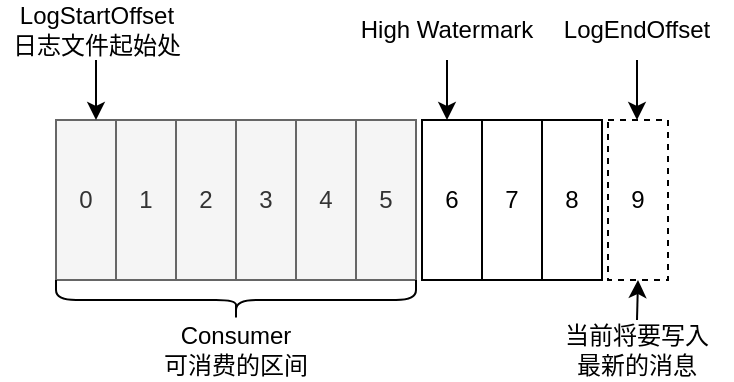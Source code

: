 <mxfile version="20.8.15" type="github" pages="10">
  <diagram id="4SkTDuRXR0Ugd_pNj_r-" name="HW &amp; LEO">
    <mxGraphModel dx="794" dy="438" grid="1" gridSize="10" guides="1" tooltips="1" connect="1" arrows="1" fold="1" page="1" pageScale="1" pageWidth="1169" pageHeight="827" math="0" shadow="0">
      <root>
        <mxCell id="0" />
        <mxCell id="1" parent="0" />
        <mxCell id="4oJ02keSc7_YGUcvd6vv-1" value="0" style="rounded=0;whiteSpace=wrap;html=1;fillColor=#f5f5f5;fontColor=#333333;strokeColor=#666666;" parent="1" vertex="1">
          <mxGeometry x="100" y="140" width="30" height="80" as="geometry" />
        </mxCell>
        <mxCell id="4oJ02keSc7_YGUcvd6vv-2" value="1" style="rounded=0;whiteSpace=wrap;html=1;fillColor=#f5f5f5;fontColor=#333333;strokeColor=#666666;" parent="1" vertex="1">
          <mxGeometry x="130" y="140" width="30" height="80" as="geometry" />
        </mxCell>
        <mxCell id="4oJ02keSc7_YGUcvd6vv-3" value="2" style="rounded=0;whiteSpace=wrap;html=1;fillColor=#f5f5f5;fontColor=#333333;strokeColor=#666666;" parent="1" vertex="1">
          <mxGeometry x="160" y="140" width="30" height="80" as="geometry" />
        </mxCell>
        <mxCell id="4oJ02keSc7_YGUcvd6vv-4" value="3" style="rounded=0;whiteSpace=wrap;html=1;fillColor=#f5f5f5;fontColor=#333333;strokeColor=#666666;" parent="1" vertex="1">
          <mxGeometry x="190" y="140" width="30" height="80" as="geometry" />
        </mxCell>
        <mxCell id="4oJ02keSc7_YGUcvd6vv-5" value="4" style="rounded=0;whiteSpace=wrap;html=1;fillColor=#f5f5f5;fontColor=#333333;strokeColor=#666666;" parent="1" vertex="1">
          <mxGeometry x="220" y="140" width="30" height="80" as="geometry" />
        </mxCell>
        <mxCell id="4oJ02keSc7_YGUcvd6vv-6" value="5" style="rounded=0;whiteSpace=wrap;html=1;fillColor=#f5f5f5;strokeColor=#666666;fontColor=#333333;" parent="1" vertex="1">
          <mxGeometry x="250" y="140" width="30" height="80" as="geometry" />
        </mxCell>
        <mxCell id="4oJ02keSc7_YGUcvd6vv-7" value="6" style="rounded=0;whiteSpace=wrap;html=1;" parent="1" vertex="1">
          <mxGeometry x="283" y="140" width="30" height="80" as="geometry" />
        </mxCell>
        <mxCell id="4oJ02keSc7_YGUcvd6vv-8" value="7" style="rounded=0;whiteSpace=wrap;html=1;" parent="1" vertex="1">
          <mxGeometry x="313" y="140" width="30" height="80" as="geometry" />
        </mxCell>
        <mxCell id="4oJ02keSc7_YGUcvd6vv-9" value="8" style="rounded=0;whiteSpace=wrap;html=1;" parent="1" vertex="1">
          <mxGeometry x="343" y="140" width="30" height="80" as="geometry" />
        </mxCell>
        <mxCell id="4oJ02keSc7_YGUcvd6vv-10" value="9" style="rounded=0;whiteSpace=wrap;html=1;dashed=1;" parent="1" vertex="1">
          <mxGeometry x="376" y="140" width="30" height="80" as="geometry" />
        </mxCell>
        <mxCell id="4oJ02keSc7_YGUcvd6vv-11" value="LogStartOffset&lt;br&gt;日志文件起始处" style="text;html=1;strokeColor=none;fillColor=none;align=center;verticalAlign=middle;whiteSpace=wrap;rounded=0;dashed=1;" parent="1" vertex="1">
          <mxGeometry x="72.5" y="80" width="95" height="30" as="geometry" />
        </mxCell>
        <mxCell id="4oJ02keSc7_YGUcvd6vv-12" value="" style="endArrow=classic;html=1;rounded=0;exitX=0.5;exitY=1;exitDx=0;exitDy=0;" parent="1" source="4oJ02keSc7_YGUcvd6vv-11" edge="1">
          <mxGeometry width="50" height="50" relative="1" as="geometry">
            <mxPoint x="380" y="230" as="sourcePoint" />
            <mxPoint x="120" y="140" as="targetPoint" />
          </mxGeometry>
        </mxCell>
        <mxCell id="4oJ02keSc7_YGUcvd6vv-13" value="" style="shape=curlyBracket;whiteSpace=wrap;html=1;rounded=1;flipH=1;labelPosition=right;verticalLabelPosition=middle;align=left;verticalAlign=middle;rotation=90;" parent="1" vertex="1">
          <mxGeometry x="180" y="140" width="20" height="180" as="geometry" />
        </mxCell>
        <mxCell id="4oJ02keSc7_YGUcvd6vv-15" value="Consumer&lt;br&gt;可消费的区间" style="text;html=1;strokeColor=none;fillColor=none;align=center;verticalAlign=middle;whiteSpace=wrap;rounded=0;" parent="1" vertex="1">
          <mxGeometry x="145" y="240" width="90" height="30" as="geometry" />
        </mxCell>
        <mxCell id="4oJ02keSc7_YGUcvd6vv-16" value="High Watermark" style="text;html=1;strokeColor=none;fillColor=none;align=center;verticalAlign=middle;whiteSpace=wrap;rounded=0;dashed=1;" parent="1" vertex="1">
          <mxGeometry x="248" y="80" width="95" height="30" as="geometry" />
        </mxCell>
        <mxCell id="4oJ02keSc7_YGUcvd6vv-17" value="" style="endArrow=classic;html=1;rounded=0;exitX=0.5;exitY=1;exitDx=0;exitDy=0;" parent="1" source="4oJ02keSc7_YGUcvd6vv-16" edge="1">
          <mxGeometry width="50" height="50" relative="1" as="geometry">
            <mxPoint x="555.5" y="230" as="sourcePoint" />
            <mxPoint x="295.5" y="140" as="targetPoint" />
          </mxGeometry>
        </mxCell>
        <mxCell id="4oJ02keSc7_YGUcvd6vv-18" value="LogEndOffset" style="text;html=1;strokeColor=none;fillColor=none;align=center;verticalAlign=middle;whiteSpace=wrap;rounded=0;dashed=1;" parent="1" vertex="1">
          <mxGeometry x="343" y="80" width="95" height="30" as="geometry" />
        </mxCell>
        <mxCell id="4oJ02keSc7_YGUcvd6vv-19" value="" style="endArrow=classic;html=1;rounded=0;exitX=0.5;exitY=1;exitDx=0;exitDy=0;" parent="1" source="4oJ02keSc7_YGUcvd6vv-18" edge="1">
          <mxGeometry width="50" height="50" relative="1" as="geometry">
            <mxPoint x="650.5" y="230" as="sourcePoint" />
            <mxPoint x="390.5" y="140" as="targetPoint" />
          </mxGeometry>
        </mxCell>
        <mxCell id="4oJ02keSc7_YGUcvd6vv-20" value="当前将要写入最新的消息" style="text;html=1;strokeColor=none;fillColor=none;align=center;verticalAlign=middle;whiteSpace=wrap;rounded=0;" parent="1" vertex="1">
          <mxGeometry x="350" y="240" width="81" height="30" as="geometry" />
        </mxCell>
        <mxCell id="4oJ02keSc7_YGUcvd6vv-21" value="" style="endArrow=classic;html=1;rounded=0;exitX=0.5;exitY=0;exitDx=0;exitDy=0;entryX=0.5;entryY=1;entryDx=0;entryDy=0;" parent="1" source="4oJ02keSc7_YGUcvd6vv-20" target="4oJ02keSc7_YGUcvd6vv-10" edge="1">
          <mxGeometry width="50" height="50" relative="1" as="geometry">
            <mxPoint x="380" y="210" as="sourcePoint" />
            <mxPoint x="430" y="160" as="targetPoint" />
          </mxGeometry>
        </mxCell>
      </root>
    </mxGraphModel>
  </diagram>
  <diagram id="Ajz5egu_ujsVjunhKsDf" name="消息写入第一步">
    <mxGraphModel dx="794" dy="438" grid="1" gridSize="10" guides="1" tooltips="1" connect="1" arrows="1" fold="1" page="1" pageScale="1" pageWidth="1169" pageHeight="827" math="0" shadow="0">
      <root>
        <mxCell id="0" />
        <mxCell id="1" parent="0" />
        <mxCell id="ExjQH-Ov76RSA196x_ps-1" value="" style="rounded=0;whiteSpace=wrap;html=1;" vertex="1" parent="1">
          <mxGeometry x="170" y="100" width="90" height="30" as="geometry" />
        </mxCell>
        <mxCell id="ExjQH-Ov76RSA196x_ps-2" value="0" style="rounded=0;whiteSpace=wrap;html=1;" vertex="1" parent="1">
          <mxGeometry x="170" y="100" width="90" height="30" as="geometry" />
        </mxCell>
        <mxCell id="ExjQH-Ov76RSA196x_ps-3" value="1" style="rounded=0;whiteSpace=wrap;html=1;" vertex="1" parent="1">
          <mxGeometry x="170" y="130" width="90" height="30" as="geometry" />
        </mxCell>
        <mxCell id="ExjQH-Ov76RSA196x_ps-4" value="2" style="rounded=0;whiteSpace=wrap;html=1;" vertex="1" parent="1">
          <mxGeometry x="170" y="160" width="90" height="30" as="geometry" />
        </mxCell>
        <mxCell id="ExjQH-Ov76RSA196x_ps-5" value="" style="rounded=0;whiteSpace=wrap;html=1;" vertex="1" parent="1">
          <mxGeometry x="279" y="100" width="90" height="30" as="geometry" />
        </mxCell>
        <mxCell id="ExjQH-Ov76RSA196x_ps-6" value="0" style="rounded=0;whiteSpace=wrap;html=1;" vertex="1" parent="1">
          <mxGeometry x="279" y="100" width="90" height="30" as="geometry" />
        </mxCell>
        <mxCell id="ExjQH-Ov76RSA196x_ps-7" value="1" style="rounded=0;whiteSpace=wrap;html=1;" vertex="1" parent="1">
          <mxGeometry x="279" y="130" width="90" height="30" as="geometry" />
        </mxCell>
        <mxCell id="ExjQH-Ov76RSA196x_ps-8" value="2" style="rounded=0;whiteSpace=wrap;html=1;" vertex="1" parent="1">
          <mxGeometry x="279" y="160" width="90" height="30" as="geometry" />
        </mxCell>
        <mxCell id="ExjQH-Ov76RSA196x_ps-11" value="" style="rounded=0;whiteSpace=wrap;html=1;" vertex="1" parent="1">
          <mxGeometry x="388" y="100" width="90" height="30" as="geometry" />
        </mxCell>
        <mxCell id="ExjQH-Ov76RSA196x_ps-12" value="0" style="rounded=0;whiteSpace=wrap;html=1;" vertex="1" parent="1">
          <mxGeometry x="388" y="100" width="90" height="30" as="geometry" />
        </mxCell>
        <mxCell id="ExjQH-Ov76RSA196x_ps-13" value="1" style="rounded=0;whiteSpace=wrap;html=1;" vertex="1" parent="1">
          <mxGeometry x="388" y="130" width="90" height="30" as="geometry" />
        </mxCell>
        <mxCell id="ExjQH-Ov76RSA196x_ps-14" value="2" style="rounded=0;whiteSpace=wrap;html=1;" vertex="1" parent="1">
          <mxGeometry x="388" y="160" width="90" height="30" as="geometry" />
        </mxCell>
        <mxCell id="ExjQH-Ov76RSA196x_ps-15" value="3" style="rounded=0;whiteSpace=wrap;html=1;fillColor=#f5f5f5;fontColor=#333333;strokeColor=#666666;" vertex="1" parent="1">
          <mxGeometry x="170" y="220" width="90" height="30" as="geometry" />
        </mxCell>
        <mxCell id="ExjQH-Ov76RSA196x_ps-16" value="4" style="rounded=0;whiteSpace=wrap;html=1;fillColor=#f5f5f5;fontColor=#333333;strokeColor=#666666;" vertex="1" parent="1">
          <mxGeometry x="170" y="250" width="90" height="30" as="geometry" />
        </mxCell>
        <mxCell id="mhvH4O-7OAyFH_EkHcnO-1" value="" style="endArrow=block;html=1;rounded=0;endFill=1;" edge="1" parent="1">
          <mxGeometry width="50" height="50" relative="1" as="geometry">
            <mxPoint x="140" y="100" as="sourcePoint" />
            <mxPoint x="170" y="100" as="targetPoint" />
          </mxGeometry>
        </mxCell>
        <mxCell id="mhvH4O-7OAyFH_EkHcnO-3" value="" style="endArrow=block;html=1;rounded=0;endFill=1;" edge="1" parent="1">
          <mxGeometry width="50" height="50" relative="1" as="geometry">
            <mxPoint x="140" y="189" as="sourcePoint" />
            <mxPoint x="170" y="189" as="targetPoint" />
          </mxGeometry>
        </mxCell>
        <mxCell id="mhvH4O-7OAyFH_EkHcnO-4" value="logStartOffset" style="text;html=1;strokeColor=none;fillColor=none;align=center;verticalAlign=middle;whiteSpace=wrap;rounded=0;" vertex="1" parent="1">
          <mxGeometry x="70" y="86" width="60" height="30" as="geometry" />
        </mxCell>
        <mxCell id="mhvH4O-7OAyFH_EkHcnO-5" value="HW | LEO" style="text;html=1;strokeColor=none;fillColor=none;align=center;verticalAlign=middle;whiteSpace=wrap;rounded=0;" vertex="1" parent="1">
          <mxGeometry x="70" y="174" width="60" height="30" as="geometry" />
        </mxCell>
        <mxCell id="mhvH4O-7OAyFH_EkHcnO-6" value="" style="shape=flexArrow;endArrow=classic;html=1;rounded=0;width=7;endSize=4.33;" edge="1" parent="1">
          <mxGeometry width="50" height="50" relative="1" as="geometry">
            <mxPoint x="219" y="215" as="sourcePoint" />
            <mxPoint x="219" y="195" as="targetPoint" />
          </mxGeometry>
        </mxCell>
        <mxCell id="mhvH4O-7OAyFH_EkHcnO-7" value="Producer写入消息3和4" style="text;html=1;strokeColor=none;fillColor=none;align=center;verticalAlign=middle;whiteSpace=wrap;rounded=0;" vertex="1" parent="1">
          <mxGeometry x="230" y="190" width="80" height="30" as="geometry" />
        </mxCell>
        <mxCell id="mhvH4O-7OAyFH_EkHcnO-8" value="leader" style="text;html=1;strokeColor=none;fillColor=none;align=center;verticalAlign=middle;whiteSpace=wrap;rounded=0;" vertex="1" parent="1">
          <mxGeometry x="185" y="75" width="60" height="30" as="geometry" />
        </mxCell>
        <mxCell id="mhvH4O-7OAyFH_EkHcnO-9" value="follower1" style="text;html=1;strokeColor=none;fillColor=none;align=center;verticalAlign=middle;whiteSpace=wrap;rounded=0;" vertex="1" parent="1">
          <mxGeometry x="294" y="75" width="60" height="30" as="geometry" />
        </mxCell>
        <mxCell id="mhvH4O-7OAyFH_EkHcnO-10" value="folower2" style="text;html=1;strokeColor=none;fillColor=none;align=center;verticalAlign=middle;whiteSpace=wrap;rounded=0;" vertex="1" parent="1">
          <mxGeometry x="403" y="75" width="60" height="30" as="geometry" />
        </mxCell>
      </root>
    </mxGraphModel>
  </diagram>
  <diagram id="JFGoRWGkg7GyS8yJrh4l" name="消息写入第二步">
    <mxGraphModel dx="794" dy="438" grid="1" gridSize="10" guides="1" tooltips="1" connect="1" arrows="1" fold="1" page="1" pageScale="1" pageWidth="1169" pageHeight="827" math="0" shadow="0">
      <root>
        <mxCell id="0" />
        <mxCell id="1" parent="0" />
        <mxCell id="C3KEX9Zd0mxpApjV1AT0-1" value="" style="rounded=0;whiteSpace=wrap;html=1;" vertex="1" parent="1">
          <mxGeometry x="170" y="100" width="90" height="30" as="geometry" />
        </mxCell>
        <mxCell id="C3KEX9Zd0mxpApjV1AT0-2" value="0" style="rounded=0;whiteSpace=wrap;html=1;" vertex="1" parent="1">
          <mxGeometry x="170" y="100" width="90" height="30" as="geometry" />
        </mxCell>
        <mxCell id="C3KEX9Zd0mxpApjV1AT0-3" value="1" style="rounded=0;whiteSpace=wrap;html=1;" vertex="1" parent="1">
          <mxGeometry x="170" y="130" width="90" height="30" as="geometry" />
        </mxCell>
        <mxCell id="C3KEX9Zd0mxpApjV1AT0-4" value="2" style="rounded=0;whiteSpace=wrap;html=1;" vertex="1" parent="1">
          <mxGeometry x="170" y="160" width="90" height="30" as="geometry" />
        </mxCell>
        <mxCell id="C3KEX9Zd0mxpApjV1AT0-5" value="" style="rounded=0;whiteSpace=wrap;html=1;" vertex="1" parent="1">
          <mxGeometry x="279" y="100" width="90" height="30" as="geometry" />
        </mxCell>
        <mxCell id="C3KEX9Zd0mxpApjV1AT0-6" value="0" style="rounded=0;whiteSpace=wrap;html=1;" vertex="1" parent="1">
          <mxGeometry x="279" y="100" width="90" height="30" as="geometry" />
        </mxCell>
        <mxCell id="C3KEX9Zd0mxpApjV1AT0-7" value="1" style="rounded=0;whiteSpace=wrap;html=1;" vertex="1" parent="1">
          <mxGeometry x="279" y="130" width="90" height="30" as="geometry" />
        </mxCell>
        <mxCell id="C3KEX9Zd0mxpApjV1AT0-8" value="2" style="rounded=0;whiteSpace=wrap;html=1;" vertex="1" parent="1">
          <mxGeometry x="279" y="160" width="90" height="30" as="geometry" />
        </mxCell>
        <mxCell id="C3KEX9Zd0mxpApjV1AT0-9" value="" style="rounded=0;whiteSpace=wrap;html=1;" vertex="1" parent="1">
          <mxGeometry x="388" y="100" width="90" height="30" as="geometry" />
        </mxCell>
        <mxCell id="C3KEX9Zd0mxpApjV1AT0-10" value="0" style="rounded=0;whiteSpace=wrap;html=1;" vertex="1" parent="1">
          <mxGeometry x="388" y="100" width="90" height="30" as="geometry" />
        </mxCell>
        <mxCell id="C3KEX9Zd0mxpApjV1AT0-11" value="1" style="rounded=0;whiteSpace=wrap;html=1;" vertex="1" parent="1">
          <mxGeometry x="388" y="130" width="90" height="30" as="geometry" />
        </mxCell>
        <mxCell id="C3KEX9Zd0mxpApjV1AT0-12" value="2" style="rounded=0;whiteSpace=wrap;html=1;" vertex="1" parent="1">
          <mxGeometry x="388" y="160" width="90" height="30" as="geometry" />
        </mxCell>
        <mxCell id="C3KEX9Zd0mxpApjV1AT0-13" value="3" style="rounded=0;whiteSpace=wrap;html=1;fillColor=#f5f5f5;fontColor=#333333;strokeColor=#666666;" vertex="1" parent="1">
          <mxGeometry x="170" y="194" width="90" height="30" as="geometry" />
        </mxCell>
        <mxCell id="C3KEX9Zd0mxpApjV1AT0-14" value="4" style="rounded=0;whiteSpace=wrap;html=1;fillColor=#f5f5f5;fontColor=#333333;strokeColor=#666666;" vertex="1" parent="1">
          <mxGeometry x="170" y="224" width="90" height="30" as="geometry" />
        </mxCell>
        <mxCell id="C3KEX9Zd0mxpApjV1AT0-15" value="" style="endArrow=block;html=1;rounded=0;endFill=1;" edge="1" parent="1">
          <mxGeometry width="50" height="50" relative="1" as="geometry">
            <mxPoint x="140" y="100" as="sourcePoint" />
            <mxPoint x="170" y="100" as="targetPoint" />
          </mxGeometry>
        </mxCell>
        <mxCell id="C3KEX9Zd0mxpApjV1AT0-16" value="" style="endArrow=block;html=1;rounded=0;endFill=1;" edge="1" parent="1">
          <mxGeometry width="50" height="50" relative="1" as="geometry">
            <mxPoint x="140" y="189" as="sourcePoint" />
            <mxPoint x="170" y="189" as="targetPoint" />
          </mxGeometry>
        </mxCell>
        <mxCell id="C3KEX9Zd0mxpApjV1AT0-17" value="logStartOffset" style="text;html=1;strokeColor=none;fillColor=none;align=center;verticalAlign=middle;whiteSpace=wrap;rounded=0;" vertex="1" parent="1">
          <mxGeometry x="70" y="86" width="60" height="30" as="geometry" />
        </mxCell>
        <mxCell id="C3KEX9Zd0mxpApjV1AT0-18" value="HW" style="text;html=1;strokeColor=none;fillColor=none;align=center;verticalAlign=middle;whiteSpace=wrap;rounded=0;" vertex="1" parent="1">
          <mxGeometry x="90" y="174" width="60" height="30" as="geometry" />
        </mxCell>
        <mxCell id="C3KEX9Zd0mxpApjV1AT0-21" value="leader" style="text;html=1;strokeColor=none;fillColor=none;align=center;verticalAlign=middle;whiteSpace=wrap;rounded=0;" vertex="1" parent="1">
          <mxGeometry x="185" y="75" width="60" height="30" as="geometry" />
        </mxCell>
        <mxCell id="C3KEX9Zd0mxpApjV1AT0-22" value="follower1" style="text;html=1;strokeColor=none;fillColor=none;align=center;verticalAlign=middle;whiteSpace=wrap;rounded=0;" vertex="1" parent="1">
          <mxGeometry x="294" y="75" width="60" height="30" as="geometry" />
        </mxCell>
        <mxCell id="C3KEX9Zd0mxpApjV1AT0-23" value="folower2" style="text;html=1;strokeColor=none;fillColor=none;align=center;verticalAlign=middle;whiteSpace=wrap;rounded=0;" vertex="1" parent="1">
          <mxGeometry x="403" y="75" width="60" height="30" as="geometry" />
        </mxCell>
        <mxCell id="C3KEX9Zd0mxpApjV1AT0-24" value="" style="endArrow=block;html=1;rounded=0;endFill=1;" edge="1" parent="1">
          <mxGeometry width="50" height="50" relative="1" as="geometry">
            <mxPoint x="140" y="254" as="sourcePoint" />
            <mxPoint x="170" y="254" as="targetPoint" />
          </mxGeometry>
        </mxCell>
        <mxCell id="C3KEX9Zd0mxpApjV1AT0-25" value="LEO" style="text;html=1;strokeColor=none;fillColor=none;align=center;verticalAlign=middle;whiteSpace=wrap;rounded=0;" vertex="1" parent="1">
          <mxGeometry x="90" y="240" width="60" height="30" as="geometry" />
        </mxCell>
        <mxCell id="C3KEX9Zd0mxpApjV1AT0-26" value="" style="curved=1;endArrow=classic;html=1;rounded=0;exitX=0.5;exitY=1;exitDx=0;exitDy=0;entryX=1;entryY=1;entryDx=0;entryDy=0;dashed=1;" edge="1" parent="1" source="C3KEX9Zd0mxpApjV1AT0-8" target="C3KEX9Zd0mxpApjV1AT0-14">
          <mxGeometry width="50" height="50" relative="1" as="geometry">
            <mxPoint x="380" y="260" as="sourcePoint" />
            <mxPoint x="430" y="210" as="targetPoint" />
            <Array as="points">
              <mxPoint x="330" y="240" />
            </Array>
          </mxGeometry>
        </mxCell>
        <mxCell id="C3KEX9Zd0mxpApjV1AT0-27" value="" style="curved=1;endArrow=classic;html=1;rounded=0;exitX=0.5;exitY=1;exitDx=0;exitDy=0;dashed=1;" edge="1" parent="1">
          <mxGeometry width="50" height="50" relative="1" as="geometry">
            <mxPoint x="433" y="190" as="sourcePoint" />
            <mxPoint x="260" y="254" as="targetPoint" />
            <Array as="points">
              <mxPoint x="420" y="220" />
            </Array>
          </mxGeometry>
        </mxCell>
        <mxCell id="C3KEX9Zd0mxpApjV1AT0-28" value="消息写入leader后，&lt;br&gt;follower来拉取消息进行同步" style="text;html=1;strokeColor=none;fillColor=none;align=center;verticalAlign=middle;whiteSpace=wrap;rounded=0;" vertex="1" parent="1">
          <mxGeometry x="340" y="230" width="158" height="30" as="geometry" />
        </mxCell>
      </root>
    </mxGraphModel>
  </diagram>
  <diagram id="TkVBboxOjPtfLRxeygBF" name="消息写入第三步">
    <mxGraphModel dx="794" dy="438" grid="1" gridSize="10" guides="1" tooltips="1" connect="1" arrows="1" fold="1" page="1" pageScale="1" pageWidth="1169" pageHeight="827" math="0" shadow="0">
      <root>
        <mxCell id="0" />
        <mxCell id="1" parent="0" />
        <mxCell id="RNF12om5NSOAs_fBo1D7-1" value="" style="rounded=0;whiteSpace=wrap;html=1;" vertex="1" parent="1">
          <mxGeometry x="170" y="100" width="90" height="30" as="geometry" />
        </mxCell>
        <mxCell id="RNF12om5NSOAs_fBo1D7-2" value="0" style="rounded=0;whiteSpace=wrap;html=1;" vertex="1" parent="1">
          <mxGeometry x="170" y="100" width="90" height="30" as="geometry" />
        </mxCell>
        <mxCell id="RNF12om5NSOAs_fBo1D7-3" value="1" style="rounded=0;whiteSpace=wrap;html=1;" vertex="1" parent="1">
          <mxGeometry x="170" y="130" width="90" height="30" as="geometry" />
        </mxCell>
        <mxCell id="RNF12om5NSOAs_fBo1D7-4" value="2" style="rounded=0;whiteSpace=wrap;html=1;" vertex="1" parent="1">
          <mxGeometry x="170" y="160" width="90" height="30" as="geometry" />
        </mxCell>
        <mxCell id="RNF12om5NSOAs_fBo1D7-5" value="" style="rounded=0;whiteSpace=wrap;html=1;" vertex="1" parent="1">
          <mxGeometry x="279" y="100" width="90" height="30" as="geometry" />
        </mxCell>
        <mxCell id="RNF12om5NSOAs_fBo1D7-6" value="0" style="rounded=0;whiteSpace=wrap;html=1;" vertex="1" parent="1">
          <mxGeometry x="279" y="100" width="90" height="30" as="geometry" />
        </mxCell>
        <mxCell id="RNF12om5NSOAs_fBo1D7-7" value="1" style="rounded=0;whiteSpace=wrap;html=1;" vertex="1" parent="1">
          <mxGeometry x="279" y="130" width="90" height="30" as="geometry" />
        </mxCell>
        <mxCell id="RNF12om5NSOAs_fBo1D7-8" value="2" style="rounded=0;whiteSpace=wrap;html=1;" vertex="1" parent="1">
          <mxGeometry x="279" y="160" width="90" height="30" as="geometry" />
        </mxCell>
        <mxCell id="RNF12om5NSOAs_fBo1D7-9" value="" style="rounded=0;whiteSpace=wrap;html=1;" vertex="1" parent="1">
          <mxGeometry x="388" y="100" width="90" height="30" as="geometry" />
        </mxCell>
        <mxCell id="RNF12om5NSOAs_fBo1D7-10" value="0" style="rounded=0;whiteSpace=wrap;html=1;" vertex="1" parent="1">
          <mxGeometry x="388" y="100" width="90" height="30" as="geometry" />
        </mxCell>
        <mxCell id="RNF12om5NSOAs_fBo1D7-11" value="1" style="rounded=0;whiteSpace=wrap;html=1;" vertex="1" parent="1">
          <mxGeometry x="388" y="130" width="90" height="30" as="geometry" />
        </mxCell>
        <mxCell id="RNF12om5NSOAs_fBo1D7-12" value="2" style="rounded=0;whiteSpace=wrap;html=1;" vertex="1" parent="1">
          <mxGeometry x="388" y="160" width="90" height="30" as="geometry" />
        </mxCell>
        <mxCell id="RNF12om5NSOAs_fBo1D7-13" value="3" style="rounded=0;whiteSpace=wrap;html=1;fillColor=#f5f5f5;fontColor=#333333;strokeColor=#666666;" vertex="1" parent="1">
          <mxGeometry x="170" y="194" width="90" height="30" as="geometry" />
        </mxCell>
        <mxCell id="RNF12om5NSOAs_fBo1D7-14" value="4" style="rounded=0;whiteSpace=wrap;html=1;fillColor=#f5f5f5;fontColor=#333333;strokeColor=#666666;" vertex="1" parent="1">
          <mxGeometry x="170" y="224" width="90" height="30" as="geometry" />
        </mxCell>
        <mxCell id="RNF12om5NSOAs_fBo1D7-15" value="" style="endArrow=block;html=1;rounded=0;endFill=1;" edge="1" parent="1">
          <mxGeometry width="50" height="50" relative="1" as="geometry">
            <mxPoint x="140" y="100" as="sourcePoint" />
            <mxPoint x="170" y="100" as="targetPoint" />
          </mxGeometry>
        </mxCell>
        <mxCell id="RNF12om5NSOAs_fBo1D7-16" value="" style="endArrow=block;html=1;rounded=0;endFill=1;" edge="1" parent="1">
          <mxGeometry width="50" height="50" relative="1" as="geometry">
            <mxPoint x="140" y="224" as="sourcePoint" />
            <mxPoint x="170" y="224" as="targetPoint" />
          </mxGeometry>
        </mxCell>
        <mxCell id="RNF12om5NSOAs_fBo1D7-17" value="logStartOffset" style="text;html=1;strokeColor=none;fillColor=none;align=center;verticalAlign=middle;whiteSpace=wrap;rounded=0;" vertex="1" parent="1">
          <mxGeometry x="70" y="86" width="60" height="30" as="geometry" />
        </mxCell>
        <mxCell id="RNF12om5NSOAs_fBo1D7-18" value="HW" style="text;html=1;strokeColor=none;fillColor=none;align=center;verticalAlign=middle;whiteSpace=wrap;rounded=0;" vertex="1" parent="1">
          <mxGeometry x="90" y="209" width="60" height="30" as="geometry" />
        </mxCell>
        <mxCell id="RNF12om5NSOAs_fBo1D7-19" value="leader" style="text;html=1;strokeColor=none;fillColor=none;align=center;verticalAlign=middle;whiteSpace=wrap;rounded=0;" vertex="1" parent="1">
          <mxGeometry x="185" y="75" width="60" height="30" as="geometry" />
        </mxCell>
        <mxCell id="RNF12om5NSOAs_fBo1D7-20" value="follower1" style="text;html=1;strokeColor=none;fillColor=none;align=center;verticalAlign=middle;whiteSpace=wrap;rounded=0;" vertex="1" parent="1">
          <mxGeometry x="294" y="75" width="60" height="30" as="geometry" />
        </mxCell>
        <mxCell id="RNF12om5NSOAs_fBo1D7-21" value="folower2" style="text;html=1;strokeColor=none;fillColor=none;align=center;verticalAlign=middle;whiteSpace=wrap;rounded=0;" vertex="1" parent="1">
          <mxGeometry x="403" y="75" width="60" height="30" as="geometry" />
        </mxCell>
        <mxCell id="RNF12om5NSOAs_fBo1D7-22" value="" style="endArrow=block;html=1;rounded=0;endFill=1;" edge="1" parent="1">
          <mxGeometry width="50" height="50" relative="1" as="geometry">
            <mxPoint x="140" y="254" as="sourcePoint" />
            <mxPoint x="170" y="254" as="targetPoint" />
          </mxGeometry>
        </mxCell>
        <mxCell id="RNF12om5NSOAs_fBo1D7-23" value="LEO" style="text;html=1;strokeColor=none;fillColor=none;align=center;verticalAlign=middle;whiteSpace=wrap;rounded=0;" vertex="1" parent="1">
          <mxGeometry x="90" y="240" width="60" height="30" as="geometry" />
        </mxCell>
        <mxCell id="RNF12om5NSOAs_fBo1D7-27" value="3" style="rounded=0;whiteSpace=wrap;html=1;fillColor=#f5f5f5;fontColor=#333333;strokeColor=#666666;" vertex="1" parent="1">
          <mxGeometry x="279" y="194" width="90" height="30" as="geometry" />
        </mxCell>
        <mxCell id="RNF12om5NSOAs_fBo1D7-28" value="4" style="rounded=0;whiteSpace=wrap;html=1;fillColor=#f5f5f5;fontColor=#333333;strokeColor=#666666;" vertex="1" parent="1">
          <mxGeometry x="279" y="224" width="90" height="30" as="geometry" />
        </mxCell>
        <mxCell id="RNF12om5NSOAs_fBo1D7-29" value="3" style="rounded=0;whiteSpace=wrap;html=1;fillColor=#f5f5f5;fontColor=#333333;strokeColor=#666666;" vertex="1" parent="1">
          <mxGeometry x="388" y="194" width="90" height="30" as="geometry" />
        </mxCell>
        <mxCell id="RNF12om5NSOAs_fBo1D7-30" value="follower1完全与leader同步，follower2只同步部分消息" style="text;html=1;strokeColor=none;fillColor=none;align=center;verticalAlign=middle;whiteSpace=wrap;rounded=0;" vertex="1" parent="1">
          <mxGeometry x="179" y="254" width="290" height="30" as="geometry" />
        </mxCell>
        <mxCell id="RNF12om5NSOAs_fBo1D7-31" value="" style="endArrow=block;html=1;rounded=0;endFill=1;" edge="1" parent="1">
          <mxGeometry width="50" height="50" relative="1" as="geometry">
            <mxPoint x="508" y="223" as="sourcePoint" />
            <mxPoint x="478" y="223" as="targetPoint" />
          </mxGeometry>
        </mxCell>
        <mxCell id="RNF12om5NSOAs_fBo1D7-32" value="LEO" style="text;html=1;strokeColor=none;fillColor=none;align=center;verticalAlign=middle;whiteSpace=wrap;rounded=0;" vertex="1" parent="1">
          <mxGeometry x="469" y="194" width="60" height="30" as="geometry" />
        </mxCell>
      </root>
    </mxGraphModel>
  </diagram>
  <diagram id="InB4k9_nJ3PV_EaNj_h6" name="消息写入第四步">
    <mxGraphModel dx="794" dy="438" grid="1" gridSize="10" guides="1" tooltips="1" connect="1" arrows="1" fold="1" page="1" pageScale="1" pageWidth="1169" pageHeight="827" math="0" shadow="0">
      <root>
        <mxCell id="0" />
        <mxCell id="1" parent="0" />
        <mxCell id="4f-20Ung9-YYMLY8dzs5-1" value="" style="rounded=0;whiteSpace=wrap;html=1;" vertex="1" parent="1">
          <mxGeometry x="170" y="100" width="90" height="30" as="geometry" />
        </mxCell>
        <mxCell id="4f-20Ung9-YYMLY8dzs5-2" value="0" style="rounded=0;whiteSpace=wrap;html=1;" vertex="1" parent="1">
          <mxGeometry x="170" y="100" width="90" height="30" as="geometry" />
        </mxCell>
        <mxCell id="4f-20Ung9-YYMLY8dzs5-3" value="1" style="rounded=0;whiteSpace=wrap;html=1;" vertex="1" parent="1">
          <mxGeometry x="170" y="130" width="90" height="30" as="geometry" />
        </mxCell>
        <mxCell id="4f-20Ung9-YYMLY8dzs5-4" value="2" style="rounded=0;whiteSpace=wrap;html=1;" vertex="1" parent="1">
          <mxGeometry x="170" y="160" width="90" height="30" as="geometry" />
        </mxCell>
        <mxCell id="4f-20Ung9-YYMLY8dzs5-5" value="" style="rounded=0;whiteSpace=wrap;html=1;" vertex="1" parent="1">
          <mxGeometry x="279" y="100" width="90" height="30" as="geometry" />
        </mxCell>
        <mxCell id="4f-20Ung9-YYMLY8dzs5-6" value="0" style="rounded=0;whiteSpace=wrap;html=1;" vertex="1" parent="1">
          <mxGeometry x="279" y="100" width="90" height="30" as="geometry" />
        </mxCell>
        <mxCell id="4f-20Ung9-YYMLY8dzs5-7" value="1" style="rounded=0;whiteSpace=wrap;html=1;" vertex="1" parent="1">
          <mxGeometry x="279" y="130" width="90" height="30" as="geometry" />
        </mxCell>
        <mxCell id="4f-20Ung9-YYMLY8dzs5-8" value="2" style="rounded=0;whiteSpace=wrap;html=1;" vertex="1" parent="1">
          <mxGeometry x="279" y="160" width="90" height="30" as="geometry" />
        </mxCell>
        <mxCell id="4f-20Ung9-YYMLY8dzs5-9" value="" style="rounded=0;whiteSpace=wrap;html=1;" vertex="1" parent="1">
          <mxGeometry x="388" y="100" width="90" height="30" as="geometry" />
        </mxCell>
        <mxCell id="4f-20Ung9-YYMLY8dzs5-10" value="0" style="rounded=0;whiteSpace=wrap;html=1;" vertex="1" parent="1">
          <mxGeometry x="388" y="100" width="90" height="30" as="geometry" />
        </mxCell>
        <mxCell id="4f-20Ung9-YYMLY8dzs5-11" value="1" style="rounded=0;whiteSpace=wrap;html=1;" vertex="1" parent="1">
          <mxGeometry x="388" y="130" width="90" height="30" as="geometry" />
        </mxCell>
        <mxCell id="4f-20Ung9-YYMLY8dzs5-12" value="2" style="rounded=0;whiteSpace=wrap;html=1;" vertex="1" parent="1">
          <mxGeometry x="388" y="160" width="90" height="30" as="geometry" />
        </mxCell>
        <mxCell id="4f-20Ung9-YYMLY8dzs5-13" value="3" style="rounded=0;whiteSpace=wrap;html=1;fillColor=#f5f5f5;fontColor=#333333;strokeColor=#666666;" vertex="1" parent="1">
          <mxGeometry x="170" y="194" width="90" height="30" as="geometry" />
        </mxCell>
        <mxCell id="4f-20Ung9-YYMLY8dzs5-14" value="4" style="rounded=0;whiteSpace=wrap;html=1;fillColor=#f5f5f5;fontColor=#333333;strokeColor=#666666;" vertex="1" parent="1">
          <mxGeometry x="170" y="224" width="90" height="30" as="geometry" />
        </mxCell>
        <mxCell id="4f-20Ung9-YYMLY8dzs5-15" value="" style="endArrow=block;html=1;rounded=0;endFill=1;" edge="1" parent="1">
          <mxGeometry width="50" height="50" relative="1" as="geometry">
            <mxPoint x="140" y="100" as="sourcePoint" />
            <mxPoint x="170" y="100" as="targetPoint" />
          </mxGeometry>
        </mxCell>
        <mxCell id="4f-20Ung9-YYMLY8dzs5-17" value="logStartOffset" style="text;html=1;strokeColor=none;fillColor=none;align=center;verticalAlign=middle;whiteSpace=wrap;rounded=0;" vertex="1" parent="1">
          <mxGeometry x="70" y="86" width="60" height="30" as="geometry" />
        </mxCell>
        <mxCell id="4f-20Ung9-YYMLY8dzs5-19" value="leader" style="text;html=1;strokeColor=none;fillColor=none;align=center;verticalAlign=middle;whiteSpace=wrap;rounded=0;" vertex="1" parent="1">
          <mxGeometry x="185" y="75" width="60" height="30" as="geometry" />
        </mxCell>
        <mxCell id="4f-20Ung9-YYMLY8dzs5-20" value="follower1" style="text;html=1;strokeColor=none;fillColor=none;align=center;verticalAlign=middle;whiteSpace=wrap;rounded=0;" vertex="1" parent="1">
          <mxGeometry x="294" y="75" width="60" height="30" as="geometry" />
        </mxCell>
        <mxCell id="4f-20Ung9-YYMLY8dzs5-21" value="folower2" style="text;html=1;strokeColor=none;fillColor=none;align=center;verticalAlign=middle;whiteSpace=wrap;rounded=0;" vertex="1" parent="1">
          <mxGeometry x="403" y="75" width="60" height="30" as="geometry" />
        </mxCell>
        <mxCell id="4f-20Ung9-YYMLY8dzs5-22" value="" style="endArrow=block;html=1;rounded=0;endFill=1;" edge="1" parent="1">
          <mxGeometry width="50" height="50" relative="1" as="geometry">
            <mxPoint x="140" y="254" as="sourcePoint" />
            <mxPoint x="170" y="254" as="targetPoint" />
          </mxGeometry>
        </mxCell>
        <mxCell id="4f-20Ung9-YYMLY8dzs5-23" value="HW | LEO" style="text;html=1;strokeColor=none;fillColor=none;align=center;verticalAlign=middle;whiteSpace=wrap;rounded=0;" vertex="1" parent="1">
          <mxGeometry x="80" y="240" width="60" height="30" as="geometry" />
        </mxCell>
        <mxCell id="4f-20Ung9-YYMLY8dzs5-24" value="3" style="rounded=0;whiteSpace=wrap;html=1;fillColor=#f5f5f5;fontColor=#333333;strokeColor=#666666;" vertex="1" parent="1">
          <mxGeometry x="279" y="194" width="90" height="30" as="geometry" />
        </mxCell>
        <mxCell id="4f-20Ung9-YYMLY8dzs5-25" value="4" style="rounded=0;whiteSpace=wrap;html=1;fillColor=#f5f5f5;fontColor=#333333;strokeColor=#666666;" vertex="1" parent="1">
          <mxGeometry x="279" y="224" width="90" height="30" as="geometry" />
        </mxCell>
        <mxCell id="4f-20Ung9-YYMLY8dzs5-26" value="3" style="rounded=0;whiteSpace=wrap;html=1;fillColor=#f5f5f5;fontColor=#333333;strokeColor=#666666;" vertex="1" parent="1">
          <mxGeometry x="388" y="194" width="90" height="30" as="geometry" />
        </mxCell>
        <mxCell id="4f-20Ung9-YYMLY8dzs5-27" value="ISR的所有节点都成功复制了消息3和消息4" style="text;html=1;strokeColor=none;fillColor=none;align=center;verticalAlign=middle;whiteSpace=wrap;rounded=0;" vertex="1" parent="1">
          <mxGeometry x="179" y="254" width="290" height="30" as="geometry" />
        </mxCell>
        <mxCell id="4f-20Ung9-YYMLY8dzs5-30" value="4" style="rounded=0;whiteSpace=wrap;html=1;fillColor=#f5f5f5;fontColor=#333333;strokeColor=#666666;" vertex="1" parent="1">
          <mxGeometry x="388" y="224" width="90" height="30" as="geometry" />
        </mxCell>
      </root>
    </mxGraphModel>
  </diagram>
  <diagram id="dsIPWRi_C0nN2WAu0mkE" name="kafka结构">
    <mxGraphModel dx="794" dy="438" grid="1" gridSize="10" guides="1" tooltips="1" connect="1" arrows="1" fold="1" page="1" pageScale="1" pageWidth="1169" pageHeight="827" math="0" shadow="0">
      <root>
        <mxCell id="0" />
        <mxCell id="1" parent="0" />
        <mxCell id="Qks8bmo0ymsJsYtbwVfC-1" value="" style="rounded=0;whiteSpace=wrap;html=1;fillColor=#d5e8d4;strokeColor=#82b366;" parent="1" vertex="1">
          <mxGeometry x="40" y="200" width="120" height="350" as="geometry" />
        </mxCell>
        <mxCell id="Qks8bmo0ymsJsYtbwVfC-2" value="" style="rounded=0;whiteSpace=wrap;html=1;fillColor=#fad7ac;strokeColor=#b46504;" parent="1" vertex="1">
          <mxGeometry x="190" y="200" width="430" height="350" as="geometry" />
        </mxCell>
        <mxCell id="Qks8bmo0ymsJsYtbwVfC-3" value="Producer 0" style="rounded=0;whiteSpace=wrap;html=1;" parent="1" vertex="1">
          <mxGeometry x="50" y="250" width="100" height="60" as="geometry" />
        </mxCell>
        <mxCell id="Qks8bmo0ymsJsYtbwVfC-4" value="Producer 1" style="rounded=0;whiteSpace=wrap;html=1;" parent="1" vertex="1">
          <mxGeometry x="50" y="340" width="100" height="60" as="geometry" />
        </mxCell>
        <mxCell id="Qks8bmo0ymsJsYtbwVfC-5" value="Producer 2" style="rounded=0;whiteSpace=wrap;html=1;" parent="1" vertex="1">
          <mxGeometry x="50" y="430" width="100" height="60" as="geometry" />
        </mxCell>
        <mxCell id="Qks8bmo0ymsJsYtbwVfC-6" value="Producer" style="text;html=1;strokeColor=none;fillColor=none;align=center;verticalAlign=middle;whiteSpace=wrap;rounded=0;" parent="1" vertex="1">
          <mxGeometry x="70" y="210" width="60" height="30" as="geometry" />
        </mxCell>
        <mxCell id="Qks8bmo0ymsJsYtbwVfC-7" value="" style="rounded=0;whiteSpace=wrap;html=1;fillColor=#b0e3e6;strokeColor=#0e8088;" parent="1" vertex="1">
          <mxGeometry x="652" y="200" width="120" height="350" as="geometry" />
        </mxCell>
        <mxCell id="Qks8bmo0ymsJsYtbwVfC-8" value="" style="rounded=0;whiteSpace=wrap;html=1;" parent="1" vertex="1">
          <mxGeometry x="660" y="250" width="105" height="130" as="geometry" />
        </mxCell>
        <mxCell id="Qks8bmo0ymsJsYtbwVfC-11" value="Consumer" style="text;html=1;strokeColor=none;fillColor=none;align=center;verticalAlign=middle;whiteSpace=wrap;rounded=0;" parent="1" vertex="1">
          <mxGeometry x="682" y="210" width="60" height="30" as="geometry" />
        </mxCell>
        <mxCell id="Qks8bmo0ymsJsYtbwVfC-12" value="" style="rounded=0;whiteSpace=wrap;html=1;" parent="1" vertex="1">
          <mxGeometry x="210" y="240" width="90" height="290" as="geometry" />
        </mxCell>
        <mxCell id="Qks8bmo0ymsJsYtbwVfC-15" value="Kafka Cluster" style="text;html=1;strokeColor=none;fillColor=none;align=center;verticalAlign=middle;whiteSpace=wrap;rounded=0;" parent="1" vertex="1">
          <mxGeometry x="355" y="194" width="90" height="30" as="geometry" />
        </mxCell>
        <mxCell id="Qks8bmo0ymsJsYtbwVfC-16" value="Topic A&lt;br&gt;Partition 0&lt;br&gt;(leader)" style="rounded=0;whiteSpace=wrap;html=1;fillColor=#0000FF;fontColor=#ffffff;strokeColor=#001DBC;" parent="1" vertex="1">
          <mxGeometry x="220" y="250" width="70" height="60" as="geometry" />
        </mxCell>
        <mxCell id="Qks8bmo0ymsJsYtbwVfC-18" value="Topic A&lt;br&gt;Partition 1&lt;br&gt;(follower)" style="rounded=0;whiteSpace=wrap;html=1;fillColor=#FF66FF;" parent="1" vertex="1">
          <mxGeometry x="220" y="320" width="70" height="60" as="geometry" />
        </mxCell>
        <mxCell id="Qks8bmo0ymsJsYtbwVfC-19" value="Topic B&lt;br&gt;Partition 0&lt;br&gt;(follower)" style="rounded=0;whiteSpace=wrap;html=1;fillColor=#FF66B3;" parent="1" vertex="1">
          <mxGeometry x="220" y="390" width="70" height="60" as="geometry" />
        </mxCell>
        <mxCell id="Qks8bmo0ymsJsYtbwVfC-20" value="Topic C&lt;br&gt;Partition 0&lt;br&gt;(leader)" style="rounded=0;whiteSpace=wrap;html=1;fillColor=#0066CC;" parent="1" vertex="1">
          <mxGeometry x="220" y="460" width="70" height="60" as="geometry" />
        </mxCell>
        <mxCell id="Qks8bmo0ymsJsYtbwVfC-21" value="Zookeeper Cluster" style="rounded=0;whiteSpace=wrap;html=1;fillColor=#fad9d5;strokeColor=#ae4132;" parent="1" vertex="1">
          <mxGeometry x="190" y="590" width="430" height="30" as="geometry" />
        </mxCell>
        <mxCell id="Qks8bmo0ymsJsYtbwVfC-22" value="" style="rounded=0;whiteSpace=wrap;html=1;" parent="1" vertex="1">
          <mxGeometry x="355" y="240" width="90" height="290" as="geometry" />
        </mxCell>
        <mxCell id="Qks8bmo0ymsJsYtbwVfC-23" value="Topic A&lt;br&gt;Partition 0&lt;br&gt;(follower)" style="rounded=0;whiteSpace=wrap;html=1;fillColor=#6666FF;fontColor=#ffffff;strokeColor=#3700CC;" parent="1" vertex="1">
          <mxGeometry x="365" y="250" width="70" height="60" as="geometry" />
        </mxCell>
        <mxCell id="Qks8bmo0ymsJsYtbwVfC-24" value="Topic A&lt;br&gt;Partition 1&lt;br&gt;(leader)" style="rounded=0;whiteSpace=wrap;html=1;fillColor=#CC00CC;" parent="1" vertex="1">
          <mxGeometry x="365" y="320" width="70" height="60" as="geometry" />
        </mxCell>
        <mxCell id="Qks8bmo0ymsJsYtbwVfC-25" value="Topic B&lt;br&gt;Partition 0&lt;br&gt;(follower)" style="rounded=0;whiteSpace=wrap;html=1;fillColor=#FF66B3;" parent="1" vertex="1">
          <mxGeometry x="365" y="390" width="70" height="60" as="geometry" />
        </mxCell>
        <mxCell id="Qks8bmo0ymsJsYtbwVfC-26" value="Topic C&lt;br&gt;Partition 0&lt;br&gt;(follower)" style="rounded=0;whiteSpace=wrap;html=1;fillColor=#3399FF;" parent="1" vertex="1">
          <mxGeometry x="365" y="460" width="70" height="60" as="geometry" />
        </mxCell>
        <mxCell id="Qks8bmo0ymsJsYtbwVfC-27" value="" style="rounded=0;whiteSpace=wrap;html=1;" parent="1" vertex="1">
          <mxGeometry x="500" y="240" width="90" height="290" as="geometry" />
        </mxCell>
        <mxCell id="Qks8bmo0ymsJsYtbwVfC-28" value="Topic A&lt;br&gt;Partition 0&lt;br&gt;(follower)" style="rounded=0;whiteSpace=wrap;html=1;fillColor=#6666FF;fontColor=#ffffff;strokeColor=#3700CC;" parent="1" vertex="1">
          <mxGeometry x="510" y="250" width="70" height="60" as="geometry" />
        </mxCell>
        <mxCell id="Qks8bmo0ymsJsYtbwVfC-29" value="Topic A&lt;br&gt;Partition 1&lt;br&gt;(follower)" style="rounded=0;whiteSpace=wrap;html=1;fillColor=#FF66FF;" parent="1" vertex="1">
          <mxGeometry x="510" y="320" width="70" height="60" as="geometry" />
        </mxCell>
        <mxCell id="Qks8bmo0ymsJsYtbwVfC-30" value="Topic B&lt;br&gt;Partition 0&lt;br&gt;(leader)" style="rounded=0;whiteSpace=wrap;html=1;fillColor=#FF0080;" parent="1" vertex="1">
          <mxGeometry x="510" y="390" width="70" height="60" as="geometry" />
        </mxCell>
        <mxCell id="srt9m-uXZAVLOicY_QBm-2" value="Consumer 1" style="rounded=0;whiteSpace=wrap;html=1;" parent="1" vertex="1">
          <mxGeometry x="673" y="277" width="78" height="40" as="geometry" />
        </mxCell>
        <mxCell id="srt9m-uXZAVLOicY_QBm-3" value="Consumer 2" style="rounded=0;whiteSpace=wrap;html=1;" parent="1" vertex="1">
          <mxGeometry x="673" y="327" width="78" height="40" as="geometry" />
        </mxCell>
        <mxCell id="srt9m-uXZAVLOicY_QBm-7" value="Consumer Group 1" style="text;html=1;strokeColor=none;fillColor=none;align=center;verticalAlign=middle;whiteSpace=wrap;rounded=0;" parent="1" vertex="1">
          <mxGeometry x="660" y="250" width="106" height="30" as="geometry" />
        </mxCell>
        <mxCell id="srt9m-uXZAVLOicY_QBm-8" value="" style="rounded=0;whiteSpace=wrap;html=1;" parent="1" vertex="1">
          <mxGeometry x="659" y="400" width="105" height="130" as="geometry" />
        </mxCell>
        <mxCell id="srt9m-uXZAVLOicY_QBm-9" value="Consumer 1" style="rounded=0;whiteSpace=wrap;html=1;" parent="1" vertex="1">
          <mxGeometry x="672" y="427" width="78" height="40" as="geometry" />
        </mxCell>
        <mxCell id="srt9m-uXZAVLOicY_QBm-10" value="Consumer 2" style="rounded=0;whiteSpace=wrap;html=1;" parent="1" vertex="1">
          <mxGeometry x="672" y="477" width="78" height="40" as="geometry" />
        </mxCell>
        <mxCell id="srt9m-uXZAVLOicY_QBm-11" value="Consumer Group 2" style="text;html=1;strokeColor=none;fillColor=none;align=center;verticalAlign=middle;whiteSpace=wrap;rounded=0;" parent="1" vertex="1">
          <mxGeometry x="659" y="400" width="106" height="30" as="geometry" />
        </mxCell>
        <mxCell id="srt9m-uXZAVLOicY_QBm-13" value="" style="curved=1;endArrow=block;html=1;rounded=0;exitX=1;exitY=0.5;exitDx=0;exitDy=0;entryX=0;entryY=1;entryDx=0;entryDy=0;endFill=1;" parent="1" source="Qks8bmo0ymsJsYtbwVfC-3" target="Qks8bmo0ymsJsYtbwVfC-16" edge="1">
          <mxGeometry width="50" height="50" relative="1" as="geometry">
            <mxPoint x="150" y="260" as="sourcePoint" />
            <mxPoint x="200" y="210" as="targetPoint" />
            <Array as="points">
              <mxPoint x="180" y="310" />
            </Array>
          </mxGeometry>
        </mxCell>
        <mxCell id="srt9m-uXZAVLOicY_QBm-14" value="" style="curved=1;endArrow=block;html=1;rounded=0;exitX=1;exitY=1;exitDx=0;exitDy=0;entryX=0;entryY=1;entryDx=0;entryDy=0;endFill=1;" parent="1" source="Qks8bmo0ymsJsYtbwVfC-3" target="Qks8bmo0ymsJsYtbwVfC-24" edge="1">
          <mxGeometry width="50" height="50" relative="1" as="geometry">
            <mxPoint x="138.81" y="323.78" as="sourcePoint" />
            <mxPoint x="210.0" y="317" as="targetPoint" />
            <Array as="points">
              <mxPoint x="160" y="340" />
              <mxPoint x="190" y="380" />
              <mxPoint x="260" y="390" />
            </Array>
          </mxGeometry>
        </mxCell>
        <mxCell id="srt9m-uXZAVLOicY_QBm-16" value="" style="curved=1;endArrow=block;html=1;rounded=0;exitX=1;exitY=1;exitDx=0;exitDy=0;endFill=1;" parent="1" source="Qks8bmo0ymsJsYtbwVfC-4" edge="1">
          <mxGeometry width="50" height="50" relative="1" as="geometry">
            <mxPoint x="148.81" y="420" as="sourcePoint" />
            <mxPoint x="510" y="450" as="targetPoint" />
            <Array as="points">
              <mxPoint x="160" y="440" />
              <mxPoint x="220" y="460" />
            </Array>
          </mxGeometry>
        </mxCell>
        <mxCell id="srt9m-uXZAVLOicY_QBm-17" value="" style="curved=1;endArrow=block;html=1;rounded=0;exitX=1;exitY=0.5;exitDx=0;exitDy=0;entryX=0;entryY=1;entryDx=0;entryDy=0;endFill=1;" parent="1" target="Qks8bmo0ymsJsYtbwVfC-20" edge="1">
          <mxGeometry width="50" height="50" relative="1" as="geometry">
            <mxPoint x="148.81" y="488.39" as="sourcePoint" />
            <mxPoint x="220.0" y="481.61" as="targetPoint" />
            <Array as="points">
              <mxPoint x="180" y="520" />
            </Array>
          </mxGeometry>
        </mxCell>
        <mxCell id="srt9m-uXZAVLOicY_QBm-18" value="" style="endArrow=classic;html=1;rounded=0;exitX=1;exitY=0.5;exitDx=0;exitDy=0;entryX=0;entryY=0.5;entryDx=0;entryDy=0;dashed=1;" parent="1" source="Qks8bmo0ymsJsYtbwVfC-16" target="Qks8bmo0ymsJsYtbwVfC-23" edge="1">
          <mxGeometry width="50" height="50" relative="1" as="geometry">
            <mxPoint x="315" y="280" as="sourcePoint" />
            <mxPoint x="365" y="230" as="targetPoint" />
          </mxGeometry>
        </mxCell>
        <mxCell id="srt9m-uXZAVLOicY_QBm-19" value="" style="curved=1;endArrow=classic;html=1;rounded=0;dashed=1;exitX=1;exitY=0.5;exitDx=0;exitDy=0;entryX=0;entryY=0.5;entryDx=0;entryDy=0;" parent="1" source="Qks8bmo0ymsJsYtbwVfC-16" target="Qks8bmo0ymsJsYtbwVfC-28" edge="1">
          <mxGeometry width="50" height="50" relative="1" as="geometry">
            <mxPoint x="315" y="260" as="sourcePoint" />
            <mxPoint x="365" y="210" as="targetPoint" />
            <Array as="points">
              <mxPoint x="360" y="230" />
              <mxPoint x="410" y="230" />
              <mxPoint x="450" y="230" />
            </Array>
          </mxGeometry>
        </mxCell>
        <mxCell id="srt9m-uXZAVLOicY_QBm-20" value="" style="curved=1;endArrow=blockThin;html=1;rounded=0;dashed=1;exitX=1;exitY=0;exitDx=0;exitDy=0;entryX=0;entryY=0.5;entryDx=0;entryDy=0;dashPattern=1 1;endFill=1;" parent="1" source="Qks8bmo0ymsJsYtbwVfC-16" target="srt9m-uXZAVLOicY_QBm-2" edge="1">
          <mxGeometry width="50" height="50" relative="1" as="geometry">
            <mxPoint x="320" y="270" as="sourcePoint" />
            <mxPoint x="370" y="220" as="targetPoint" />
            <Array as="points">
              <mxPoint x="380" y="220" />
              <mxPoint x="430" y="220" />
              <mxPoint x="480" y="230" />
              <mxPoint x="620" y="230" />
            </Array>
          </mxGeometry>
        </mxCell>
        <mxCell id="srt9m-uXZAVLOicY_QBm-21" value="" style="endArrow=classic;html=1;rounded=0;dashed=1;entryX=1;entryY=0.5;entryDx=0;entryDy=0;exitX=0;exitY=0.5;exitDx=0;exitDy=0;" parent="1" source="Qks8bmo0ymsJsYtbwVfC-24" target="Qks8bmo0ymsJsYtbwVfC-18" edge="1">
          <mxGeometry width="50" height="50" relative="1" as="geometry">
            <mxPoint x="390" y="420" as="sourcePoint" />
            <mxPoint x="440" y="370" as="targetPoint" />
          </mxGeometry>
        </mxCell>
        <mxCell id="srt9m-uXZAVLOicY_QBm-22" value="" style="endArrow=classic;html=1;rounded=0;dashed=1;entryX=0;entryY=0.5;entryDx=0;entryDy=0;exitX=1;exitY=0.5;exitDx=0;exitDy=0;" parent="1" source="Qks8bmo0ymsJsYtbwVfC-24" target="Qks8bmo0ymsJsYtbwVfC-29" edge="1">
          <mxGeometry width="50" height="50" relative="1" as="geometry">
            <mxPoint x="390" y="420" as="sourcePoint" />
            <mxPoint x="440" y="370" as="targetPoint" />
          </mxGeometry>
        </mxCell>
        <mxCell id="srt9m-uXZAVLOicY_QBm-23" value="" style="endArrow=classic;html=1;rounded=0;dashed=1;exitX=0;exitY=0.5;exitDx=0;exitDy=0;entryX=1;entryY=0.5;entryDx=0;entryDy=0;" parent="1" source="Qks8bmo0ymsJsYtbwVfC-30" target="Qks8bmo0ymsJsYtbwVfC-25" edge="1">
          <mxGeometry width="50" height="50" relative="1" as="geometry">
            <mxPoint x="390" y="420" as="sourcePoint" />
            <mxPoint x="440" y="370" as="targetPoint" />
          </mxGeometry>
        </mxCell>
        <mxCell id="srt9m-uXZAVLOicY_QBm-24" value="" style="curved=1;endArrow=classic;html=1;rounded=0;dashed=1;exitX=0;exitY=0;exitDx=0;exitDy=0;entryX=1;entryY=0.5;entryDx=0;entryDy=0;" parent="1" source="Qks8bmo0ymsJsYtbwVfC-30" target="Qks8bmo0ymsJsYtbwVfC-19" edge="1">
          <mxGeometry width="50" height="50" relative="1" as="geometry">
            <mxPoint x="390" y="420" as="sourcePoint" />
            <mxPoint x="440" y="370" as="targetPoint" />
            <Array as="points">
              <mxPoint x="460" y="390" />
              <mxPoint x="370" y="380" />
            </Array>
          </mxGeometry>
        </mxCell>
        <mxCell id="srt9m-uXZAVLOicY_QBm-25" value="" style="endArrow=classic;html=1;rounded=0;dashed=1;exitX=1;exitY=0.5;exitDx=0;exitDy=0;entryX=0;entryY=0.5;entryDx=0;entryDy=0;" parent="1" source="Qks8bmo0ymsJsYtbwVfC-20" target="Qks8bmo0ymsJsYtbwVfC-26" edge="1">
          <mxGeometry width="50" height="50" relative="1" as="geometry">
            <mxPoint x="390" y="420" as="sourcePoint" />
            <mxPoint x="440" y="370" as="targetPoint" />
          </mxGeometry>
        </mxCell>
        <mxCell id="srt9m-uXZAVLOicY_QBm-26" value="Push" style="text;html=1;strokeColor=none;fillColor=none;align=center;verticalAlign=middle;whiteSpace=wrap;rounded=0;" parent="1" vertex="1">
          <mxGeometry x="145" y="265" width="60" height="30" as="geometry" />
        </mxCell>
        <mxCell id="srt9m-uXZAVLOicY_QBm-30" value="" style="curved=1;endArrow=none;html=1;rounded=0;exitX=0.5;exitY=1;exitDx=0;exitDy=0;endFill=0;" parent="1" source="Qks8bmo0ymsJsYtbwVfC-12" edge="1">
          <mxGeometry width="50" height="50" relative="1" as="geometry">
            <mxPoint x="290" y="580" as="sourcePoint" />
            <mxPoint x="405" y="580" as="targetPoint" />
            <Array as="points">
              <mxPoint x="290" y="570" />
            </Array>
          </mxGeometry>
        </mxCell>
        <mxCell id="srt9m-uXZAVLOicY_QBm-31" value="" style="curved=1;endArrow=none;html=1;rounded=0;exitX=0.5;exitY=1;exitDx=0;exitDy=0;endFill=0;" parent="1" source="Qks8bmo0ymsJsYtbwVfC-27" edge="1">
          <mxGeometry width="50" height="50" relative="1" as="geometry">
            <mxPoint x="390" y="420" as="sourcePoint" />
            <mxPoint x="400" y="580" as="targetPoint" />
            <Array as="points">
              <mxPoint x="530" y="570" />
            </Array>
          </mxGeometry>
        </mxCell>
        <mxCell id="srt9m-uXZAVLOicY_QBm-33" value="" style="endArrow=block;html=1;rounded=0;entryX=0.5;entryY=0;entryDx=0;entryDy=0;endFill=1;" parent="1" target="Qks8bmo0ymsJsYtbwVfC-21" edge="1">
          <mxGeometry width="50" height="50" relative="1" as="geometry">
            <mxPoint x="404.5" y="530" as="sourcePoint" />
            <mxPoint x="404.5" y="580" as="targetPoint" />
          </mxGeometry>
        </mxCell>
        <mxCell id="srt9m-uXZAVLOicY_QBm-34" value="注册" style="text;html=1;strokeColor=none;fillColor=none;align=center;verticalAlign=middle;whiteSpace=wrap;rounded=0;" parent="1" vertex="1">
          <mxGeometry x="390" y="549" width="60" height="30" as="geometry" />
        </mxCell>
        <mxCell id="srt9m-uXZAVLOicY_QBm-37" value="" style="curved=1;endArrow=blockThin;html=1;rounded=0;exitX=1;exitY=1;exitDx=0;exitDy=0;dashed=1;dashPattern=1 1;entryX=0;entryY=0.75;entryDx=0;entryDy=0;endFill=1;" parent="1" target="srt9m-uXZAVLOicY_QBm-3" edge="1">
          <mxGeometry width="50" height="50" relative="1" as="geometry">
            <mxPoint x="435" y="377" as="sourcePoint" />
            <mxPoint x="670" y="370" as="targetPoint" />
            <Array as="points">
              <mxPoint x="590" y="397" />
            </Array>
          </mxGeometry>
        </mxCell>
        <mxCell id="srt9m-uXZAVLOicY_QBm-38" value="" style="curved=1;endArrow=blockThin;html=1;rounded=0;dashed=1;exitX=1;exitY=1;exitDx=0;exitDy=0;entryX=0;entryY=1;entryDx=0;entryDy=0;dashPattern=1 1;endFill=1;" parent="1" source="Qks8bmo0ymsJsYtbwVfC-30" target="srt9m-uXZAVLOicY_QBm-9" edge="1">
          <mxGeometry width="50" height="50" relative="1" as="geometry">
            <mxPoint x="562" y="475" as="sourcePoint" />
            <mxPoint x="682" y="455" as="targetPoint" />
            <Array as="points">
              <mxPoint x="612" y="475" />
            </Array>
          </mxGeometry>
        </mxCell>
        <mxCell id="srt9m-uXZAVLOicY_QBm-39" value="Pull" style="text;html=1;strokeColor=none;fillColor=none;align=center;verticalAlign=middle;whiteSpace=wrap;rounded=0;" parent="1" vertex="1">
          <mxGeometry x="560" y="210" width="60" height="30" as="geometry" />
        </mxCell>
        <mxCell id="srt9m-uXZAVLOicY_QBm-41" value="同步消息" style="text;html=1;strokeColor=none;fillColor=none;align=center;verticalAlign=middle;whiteSpace=wrap;rounded=0;" parent="1" vertex="1">
          <mxGeometry x="299" y="323" width="60" height="30" as="geometry" />
        </mxCell>
      </root>
    </mxGraphModel>
  </diagram>
  <diagram id="ZBMrRxFt0Rl_yS4sEzXn" name="生产者">
    <mxGraphModel dx="794" dy="438" grid="1" gridSize="10" guides="1" tooltips="1" connect="1" arrows="1" fold="1" page="1" pageScale="1" pageWidth="1169" pageHeight="827" math="0" shadow="0">
      <root>
        <mxCell id="0" />
        <mxCell id="1" parent="0" />
        <mxCell id="fNap76_zqMnuY_uJ79v2-35" value="" style="rounded=0;whiteSpace=wrap;html=1;dashed=1;" parent="1" vertex="1">
          <mxGeometry x="370" y="33" width="380" height="430" as="geometry" />
        </mxCell>
        <mxCell id="fNap76_zqMnuY_uJ79v2-61" value="" style="rounded=0;whiteSpace=wrap;html=1;" parent="1" vertex="1">
          <mxGeometry x="400" y="185" width="320" height="205" as="geometry" />
        </mxCell>
        <mxCell id="fNap76_zqMnuY_uJ79v2-8" value="" style="rounded=0;whiteSpace=wrap;html=1;dashed=1;" parent="1" vertex="1">
          <mxGeometry x="30" y="10" width="150" height="300" as="geometry" />
        </mxCell>
        <mxCell id="fNap76_zqMnuY_uJ79v2-1" value="KafkaProducer" style="rounded=0;whiteSpace=wrap;html=1;fillColor=#1ba1e2;strokeColor=#006EAF;fontColor=#ffffff;" parent="1" vertex="1">
          <mxGeometry x="45" y="40" width="120" height="40" as="geometry" />
        </mxCell>
        <mxCell id="fNap76_zqMnuY_uJ79v2-2" value="拦截器&lt;br&gt;ProducerInterceptors" style="rounded=0;whiteSpace=wrap;html=1;fillColor=#1ba1e2;fontColor=#ffffff;strokeColor=#006EAF;" parent="1" vertex="1">
          <mxGeometry x="45" y="110" width="120" height="40" as="geometry" />
        </mxCell>
        <mxCell id="fNap76_zqMnuY_uJ79v2-3" value="序列化器&lt;br&gt;Serializer" style="rounded=0;whiteSpace=wrap;html=1;fillColor=#1ba1e2;fontColor=#ffffff;strokeColor=#006EAF;" parent="1" vertex="1">
          <mxGeometry x="45" y="180" width="120" height="40" as="geometry" />
        </mxCell>
        <mxCell id="fNap76_zqMnuY_uJ79v2-4" value="分区器&lt;br&gt;Partitioner" style="rounded=0;whiteSpace=wrap;html=1;fillColor=#1ba1e2;fontColor=#ffffff;strokeColor=#006EAF;" parent="1" vertex="1">
          <mxGeometry x="45" y="250" width="120" height="40" as="geometry" />
        </mxCell>
        <mxCell id="fNap76_zqMnuY_uJ79v2-5" value="" style="endArrow=classic;html=1;rounded=0;exitX=0.5;exitY=1;exitDx=0;exitDy=0;entryX=0.5;entryY=0;entryDx=0;entryDy=0;" parent="1" source="fNap76_zqMnuY_uJ79v2-1" target="fNap76_zqMnuY_uJ79v2-2" edge="1">
          <mxGeometry width="50" height="50" relative="1" as="geometry">
            <mxPoint x="345" y="210" as="sourcePoint" />
            <mxPoint x="395" y="160" as="targetPoint" />
          </mxGeometry>
        </mxCell>
        <mxCell id="fNap76_zqMnuY_uJ79v2-6" value="" style="endArrow=classic;html=1;rounded=0;exitX=0.5;exitY=1;exitDx=0;exitDy=0;entryX=0.5;entryY=0;entryDx=0;entryDy=0;" parent="1" source="fNap76_zqMnuY_uJ79v2-2" target="fNap76_zqMnuY_uJ79v2-3" edge="1">
          <mxGeometry width="50" height="50" relative="1" as="geometry">
            <mxPoint x="345" y="210" as="sourcePoint" />
            <mxPoint x="395" y="160" as="targetPoint" />
          </mxGeometry>
        </mxCell>
        <mxCell id="fNap76_zqMnuY_uJ79v2-7" value="" style="endArrow=classic;html=1;rounded=0;exitX=0.5;exitY=1;exitDx=0;exitDy=0;entryX=0.5;entryY=0;entryDx=0;entryDy=0;" parent="1" source="fNap76_zqMnuY_uJ79v2-3" target="fNap76_zqMnuY_uJ79v2-4" edge="1">
          <mxGeometry width="50" height="50" relative="1" as="geometry">
            <mxPoint x="345" y="210" as="sourcePoint" />
            <mxPoint x="395" y="160" as="targetPoint" />
          </mxGeometry>
        </mxCell>
        <mxCell id="fNap76_zqMnuY_uJ79v2-9" value="&lt;b&gt;&lt;font style=&quot;font-size: 14px;&quot;&gt;主线程&lt;/font&gt;&lt;/b&gt;" style="text;html=1;strokeColor=none;fillColor=none;align=center;verticalAlign=middle;whiteSpace=wrap;rounded=0;dashed=1;" parent="1" vertex="1">
          <mxGeometry x="75" y="10" width="60" height="30" as="geometry" />
        </mxCell>
        <mxCell id="fNap76_zqMnuY_uJ79v2-10" value="" style="rounded=0;whiteSpace=wrap;html=1;dashed=1;" parent="1" vertex="1">
          <mxGeometry x="30" y="340" width="290" height="180" as="geometry" />
        </mxCell>
        <mxCell id="fNap76_zqMnuY_uJ79v2-11" value="" style="rounded=0;whiteSpace=wrap;html=1;dashed=1;" parent="1" vertex="1">
          <mxGeometry x="40" y="367" width="270" height="37" as="geometry" />
        </mxCell>
        <mxCell id="fNap76_zqMnuY_uJ79v2-12" value="分区1" style="text;html=1;strokeColor=none;fillColor=none;align=center;verticalAlign=middle;whiteSpace=wrap;rounded=0;dashed=1;" parent="1" vertex="1">
          <mxGeometry x="40" y="370.5" width="40" height="30" as="geometry" />
        </mxCell>
        <mxCell id="fNap76_zqMnuY_uJ79v2-13" value="" style="endArrow=classic;html=1;rounded=0;exitX=1;exitY=0.5;exitDx=0;exitDy=0;" parent="1" source="fNap76_zqMnuY_uJ79v2-12" edge="1">
          <mxGeometry width="50" height="50" relative="1" as="geometry">
            <mxPoint x="350" y="264" as="sourcePoint" />
            <mxPoint x="100" y="386" as="targetPoint" />
          </mxGeometry>
        </mxCell>
        <mxCell id="fNap76_zqMnuY_uJ79v2-14" value="ProducerBatch" style="rounded=0;whiteSpace=wrap;html=1;fillColor=#b1ddf0;strokeColor=#10739e;" parent="1" vertex="1">
          <mxGeometry x="110" y="370.5" width="90" height="30" as="geometry" />
        </mxCell>
        <mxCell id="fNap76_zqMnuY_uJ79v2-16" value="ProducerBatch" style="rounded=0;whiteSpace=wrap;html=1;fillColor=#b1ddf0;strokeColor=#10739e;" parent="1" vertex="1">
          <mxGeometry x="210" y="370.5" width="90" height="30" as="geometry" />
        </mxCell>
        <mxCell id="fNap76_zqMnuY_uJ79v2-17" value="&lt;b&gt;消息累加器 RecordAccumulator&lt;/b&gt;" style="text;html=1;strokeColor=none;fillColor=none;align=center;verticalAlign=middle;whiteSpace=wrap;rounded=0;" parent="1" vertex="1">
          <mxGeometry x="90" y="340" width="200" height="30" as="geometry" />
        </mxCell>
        <mxCell id="fNap76_zqMnuY_uJ79v2-19" value="" style="rounded=0;whiteSpace=wrap;html=1;dashed=1;" parent="1" vertex="1">
          <mxGeometry x="40" y="410" width="270" height="37" as="geometry" />
        </mxCell>
        <mxCell id="fNap76_zqMnuY_uJ79v2-20" value="分区2" style="text;html=1;strokeColor=none;fillColor=none;align=center;verticalAlign=middle;whiteSpace=wrap;rounded=0;dashed=1;" parent="1" vertex="1">
          <mxGeometry x="40" y="413.5" width="40" height="30" as="geometry" />
        </mxCell>
        <mxCell id="fNap76_zqMnuY_uJ79v2-21" value="" style="endArrow=classic;html=1;rounded=0;exitX=1;exitY=0.5;exitDx=0;exitDy=0;" parent="1" source="fNap76_zqMnuY_uJ79v2-20" edge="1">
          <mxGeometry width="50" height="50" relative="1" as="geometry">
            <mxPoint x="350" y="307" as="sourcePoint" />
            <mxPoint x="100" y="429" as="targetPoint" />
          </mxGeometry>
        </mxCell>
        <mxCell id="fNap76_zqMnuY_uJ79v2-22" value="ProducerBatch" style="rounded=0;whiteSpace=wrap;html=1;fillColor=#b1ddf0;strokeColor=#10739e;" parent="1" vertex="1">
          <mxGeometry x="110" y="413.5" width="90" height="30" as="geometry" />
        </mxCell>
        <mxCell id="fNap76_zqMnuY_uJ79v2-24" value="" style="rounded=0;whiteSpace=wrap;html=1;dashed=1;" parent="1" vertex="1">
          <mxGeometry x="40" y="470" width="270" height="37" as="geometry" />
        </mxCell>
        <mxCell id="fNap76_zqMnuY_uJ79v2-25" value="分区n" style="text;html=1;strokeColor=none;fillColor=none;align=center;verticalAlign=middle;whiteSpace=wrap;rounded=0;dashed=1;" parent="1" vertex="1">
          <mxGeometry x="40" y="473.5" width="40" height="30" as="geometry" />
        </mxCell>
        <mxCell id="fNap76_zqMnuY_uJ79v2-26" value="" style="endArrow=classic;html=1;rounded=0;exitX=1;exitY=0.5;exitDx=0;exitDy=0;" parent="1" source="fNap76_zqMnuY_uJ79v2-25" edge="1">
          <mxGeometry width="50" height="50" relative="1" as="geometry">
            <mxPoint x="350" y="367" as="sourcePoint" />
            <mxPoint x="100" y="489" as="targetPoint" />
          </mxGeometry>
        </mxCell>
        <mxCell id="fNap76_zqMnuY_uJ79v2-27" value="ProducerBatch" style="rounded=0;whiteSpace=wrap;html=1;fillColor=#b1ddf0;strokeColor=#10739e;" parent="1" vertex="1">
          <mxGeometry x="110" y="473.5" width="90" height="30" as="geometry" />
        </mxCell>
        <mxCell id="fNap76_zqMnuY_uJ79v2-28" value="ProducerBatch" style="rounded=0;whiteSpace=wrap;html=1;fillColor=#b1ddf0;strokeColor=#10739e;" parent="1" vertex="1">
          <mxGeometry x="210" y="473.5" width="90" height="30" as="geometry" />
        </mxCell>
        <mxCell id="fNap76_zqMnuY_uJ79v2-29" value="" style="shape=waypoint;sketch=0;fillStyle=solid;size=6;pointerEvents=1;points=[];fillColor=none;resizable=0;rotatable=0;perimeter=centerPerimeter;snapToPoint=1;" parent="1" vertex="1">
          <mxGeometry x="154" y="448.5" width="20" height="20" as="geometry" />
        </mxCell>
        <mxCell id="fNap76_zqMnuY_uJ79v2-30" value="" style="shape=waypoint;sketch=0;fillStyle=solid;size=6;pointerEvents=1;points=[];fillColor=none;resizable=0;rotatable=0;perimeter=centerPerimeter;snapToPoint=1;" parent="1" vertex="1">
          <mxGeometry x="164" y="448.5" width="20" height="20" as="geometry" />
        </mxCell>
        <mxCell id="fNap76_zqMnuY_uJ79v2-31" value="" style="shape=waypoint;sketch=0;fillStyle=solid;size=6;pointerEvents=1;points=[];fillColor=none;resizable=0;rotatable=0;perimeter=centerPerimeter;snapToPoint=1;" parent="1" vertex="1">
          <mxGeometry x="174" y="448.5" width="20" height="20" as="geometry" />
        </mxCell>
        <mxCell id="fNap76_zqMnuY_uJ79v2-32" value="" style="shape=singleArrow;direction=south;whiteSpace=wrap;html=1;arrowWidth=0.212;arrowSize=0.304;" parent="1" vertex="1">
          <mxGeometry x="95" y="315" width="25" height="20" as="geometry" />
        </mxCell>
        <mxCell id="fNap76_zqMnuY_uJ79v2-36" value="Sender" style="rounded=0;whiteSpace=wrap;html=1;fillColor=#1ba1e2;fontColor=#ffffff;strokeColor=#006EAF;" parent="1" vertex="1">
          <mxGeometry x="500" y="50" width="120" height="40" as="geometry" />
        </mxCell>
        <mxCell id="fNap76_zqMnuY_uJ79v2-37" value="创建Request" style="rounded=0;whiteSpace=wrap;html=1;fillColor=#1ba1e2;fontColor=#ffffff;strokeColor=#006EAF;" parent="1" vertex="1">
          <mxGeometry x="500" y="115" width="120" height="40" as="geometry" />
        </mxCell>
        <mxCell id="fNap76_zqMnuY_uJ79v2-39" value="" style="rounded=0;whiteSpace=wrap;html=1;" parent="1" vertex="1">
          <mxGeometry x="415" y="210" width="290" height="170" as="geometry" />
        </mxCell>
        <mxCell id="fNap76_zqMnuY_uJ79v2-40" value="" style="rounded=0;whiteSpace=wrap;html=1;dashed=1;" parent="1" vertex="1">
          <mxGeometry x="425" y="234" width="270" height="37" as="geometry" />
        </mxCell>
        <mxCell id="fNap76_zqMnuY_uJ79v2-41" value="node1" style="text;html=1;strokeColor=none;fillColor=none;align=center;verticalAlign=middle;whiteSpace=wrap;rounded=0;dashed=1;" parent="1" vertex="1">
          <mxGeometry x="425" y="237.5" width="40" height="30" as="geometry" />
        </mxCell>
        <mxCell id="fNap76_zqMnuY_uJ79v2-42" value="" style="endArrow=classic;html=1;rounded=0;exitX=1;exitY=0.5;exitDx=0;exitDy=0;" parent="1" source="fNap76_zqMnuY_uJ79v2-41" edge="1">
          <mxGeometry width="50" height="50" relative="1" as="geometry">
            <mxPoint x="735" y="131" as="sourcePoint" />
            <mxPoint x="485" y="253" as="targetPoint" />
          </mxGeometry>
        </mxCell>
        <mxCell id="fNap76_zqMnuY_uJ79v2-43" value="Request" style="rounded=0;whiteSpace=wrap;html=1;fillColor=#d5e8d4;strokeColor=#82b366;gradientColor=#97d077;" parent="1" vertex="1">
          <mxGeometry x="495" y="237.5" width="55" height="30" as="geometry" />
        </mxCell>
        <mxCell id="fNap76_zqMnuY_uJ79v2-44" value="Request" style="rounded=0;whiteSpace=wrap;html=1;fillColor=#d5e8d4;strokeColor=#82b366;gradientColor=#97d077;" parent="1" vertex="1">
          <mxGeometry x="559" y="237.5" width="51" height="30" as="geometry" />
        </mxCell>
        <mxCell id="fNap76_zqMnuY_uJ79v2-46" value="" style="rounded=0;whiteSpace=wrap;html=1;dashed=1;" parent="1" vertex="1">
          <mxGeometry x="425" y="277" width="270" height="37" as="geometry" />
        </mxCell>
        <mxCell id="fNap76_zqMnuY_uJ79v2-47" value="node2" style="text;html=1;strokeColor=none;fillColor=none;align=center;verticalAlign=middle;whiteSpace=wrap;rounded=0;dashed=1;" parent="1" vertex="1">
          <mxGeometry x="425" y="280.5" width="40" height="30" as="geometry" />
        </mxCell>
        <mxCell id="fNap76_zqMnuY_uJ79v2-48" value="" style="endArrow=classic;html=1;rounded=0;exitX=1;exitY=0.5;exitDx=0;exitDy=0;" parent="1" source="fNap76_zqMnuY_uJ79v2-47" edge="1">
          <mxGeometry width="50" height="50" relative="1" as="geometry">
            <mxPoint x="735" y="174" as="sourcePoint" />
            <mxPoint x="485" y="296" as="targetPoint" />
          </mxGeometry>
        </mxCell>
        <mxCell id="fNap76_zqMnuY_uJ79v2-49" value="Request" style="rounded=0;whiteSpace=wrap;html=1;fillColor=#d5e8d4;strokeColor=#82b366;gradientColor=#97d077;" parent="1" vertex="1">
          <mxGeometry x="495" y="280.5" width="90" height="30" as="geometry" />
        </mxCell>
        <mxCell id="fNap76_zqMnuY_uJ79v2-50" value="" style="rounded=0;whiteSpace=wrap;html=1;dashed=1;" parent="1" vertex="1">
          <mxGeometry x="425" y="337" width="270" height="37" as="geometry" />
        </mxCell>
        <mxCell id="fNap76_zqMnuY_uJ79v2-51" value="node n" style="text;html=1;strokeColor=none;fillColor=none;align=center;verticalAlign=middle;whiteSpace=wrap;rounded=0;dashed=1;" parent="1" vertex="1">
          <mxGeometry x="425" y="340.5" width="40" height="30" as="geometry" />
        </mxCell>
        <mxCell id="fNap76_zqMnuY_uJ79v2-52" value="" style="endArrow=classic;html=1;rounded=0;exitX=1;exitY=0.5;exitDx=0;exitDy=0;" parent="1" source="fNap76_zqMnuY_uJ79v2-51" edge="1">
          <mxGeometry width="50" height="50" relative="1" as="geometry">
            <mxPoint x="735" y="234" as="sourcePoint" />
            <mxPoint x="485" y="356" as="targetPoint" />
          </mxGeometry>
        </mxCell>
        <mxCell id="fNap76_zqMnuY_uJ79v2-53" value="Request" style="rounded=0;whiteSpace=wrap;html=1;fillColor=#d5e8d4;strokeColor=#82b366;gradientColor=#97d077;" parent="1" vertex="1">
          <mxGeometry x="495" y="340.5" width="90" height="30" as="geometry" />
        </mxCell>
        <mxCell id="fNap76_zqMnuY_uJ79v2-54" value="Request" style="rounded=0;whiteSpace=wrap;html=1;fillColor=#d5e8d4;gradientColor=#97d077;strokeColor=#82b366;" parent="1" vertex="1">
          <mxGeometry x="595" y="340.5" width="90" height="30" as="geometry" />
        </mxCell>
        <mxCell id="fNap76_zqMnuY_uJ79v2-55" value="" style="shape=waypoint;sketch=0;fillStyle=solid;size=6;pointerEvents=1;points=[];fillColor=none;resizable=0;rotatable=0;perimeter=centerPerimeter;snapToPoint=1;" parent="1" vertex="1">
          <mxGeometry x="539" y="315.5" width="20" height="20" as="geometry" />
        </mxCell>
        <mxCell id="fNap76_zqMnuY_uJ79v2-56" value="" style="shape=waypoint;sketch=0;fillStyle=solid;size=6;pointerEvents=1;points=[];fillColor=none;resizable=0;rotatable=0;perimeter=centerPerimeter;snapToPoint=1;" parent="1" vertex="1">
          <mxGeometry x="549" y="315.5" width="20" height="20" as="geometry" />
        </mxCell>
        <mxCell id="fNap76_zqMnuY_uJ79v2-57" value="" style="shape=waypoint;sketch=0;fillStyle=solid;size=6;pointerEvents=1;points=[];fillColor=none;resizable=0;rotatable=0;perimeter=centerPerimeter;snapToPoint=1;" parent="1" vertex="1">
          <mxGeometry x="559" y="315.5" width="20" height="20" as="geometry" />
        </mxCell>
        <mxCell id="fNap76_zqMnuY_uJ79v2-58" value="InFlightRequests" style="text;html=1;strokeColor=none;fillColor=none;align=center;verticalAlign=middle;whiteSpace=wrap;rounded=0;" parent="1" vertex="1">
          <mxGeometry x="425" y="208" width="95" height="30" as="geometry" />
        </mxCell>
        <mxCell id="fNap76_zqMnuY_uJ79v2-60" value="Request" style="rounded=0;whiteSpace=wrap;html=1;fillColor=#d5e8d4;strokeColor=#82b366;gradientColor=#97d077;" parent="1" vertex="1">
          <mxGeometry x="620" y="237.5" width="51" height="30" as="geometry" />
        </mxCell>
        <mxCell id="fNap76_zqMnuY_uJ79v2-62" value="NetworkClient" style="text;html=1;strokeColor=none;fillColor=none;align=center;verticalAlign=middle;whiteSpace=wrap;rounded=0;" parent="1" vertex="1">
          <mxGeometry x="511.5" y="185" width="95" height="30" as="geometry" />
        </mxCell>
        <mxCell id="fNap76_zqMnuY_uJ79v2-63" value="Selector" style="rounded=0;whiteSpace=wrap;html=1;fillColor=#1ba1e2;fontColor=#ffffff;strokeColor=#006EAF;" parent="1" vertex="1">
          <mxGeometry x="500" y="413" width="120" height="34" as="geometry" />
        </mxCell>
        <mxCell id="fNap76_zqMnuY_uJ79v2-64" value="" style="edgeStyle=elbowEdgeStyle;elbow=vertical;endArrow=classic;html=1;curved=0;rounded=0;endSize=8;startSize=8;exitX=1;exitY=0.5;exitDx=0;exitDy=0;entryX=1;entryY=0.5;entryDx=0;entryDy=0;" parent="1" source="fNap76_zqMnuY_uJ79v2-37" target="fNap76_zqMnuY_uJ79v2-63" edge="1">
          <mxGeometry width="50" height="50" relative="1" as="geometry">
            <mxPoint x="360" y="310" as="sourcePoint" />
            <mxPoint x="410" y="260" as="targetPoint" />
            <Array as="points">
              <mxPoint x="740" y="280" />
            </Array>
          </mxGeometry>
        </mxCell>
        <mxCell id="fNap76_zqMnuY_uJ79v2-65" value="" style="sketch=0;pointerEvents=1;shadow=0;dashed=0;html=1;strokeColor=none;fillColor=#434445;aspect=fixed;labelPosition=center;verticalLabelPosition=bottom;verticalAlign=top;align=center;outlineConnect=0;shape=mxgraph.vvd.datastore;" parent="1" vertex="1">
          <mxGeometry x="535" y="481" width="50" height="39" as="geometry" />
        </mxCell>
        <mxCell id="fNap76_zqMnuY_uJ79v2-67" value="Kafka Cluster" style="text;html=1;strokeColor=none;fillColor=none;align=center;verticalAlign=middle;whiteSpace=wrap;rounded=0;" parent="1" vertex="1">
          <mxGeometry x="590" y="485.5" width="81" height="30" as="geometry" />
        </mxCell>
        <mxCell id="fNap76_zqMnuY_uJ79v2-68" value="" style="endArrow=classic;html=1;rounded=0;exitX=0.5;exitY=1;exitDx=0;exitDy=0;" parent="1" source="fNap76_zqMnuY_uJ79v2-36" target="fNap76_zqMnuY_uJ79v2-37" edge="1">
          <mxGeometry width="50" height="50" relative="1" as="geometry">
            <mxPoint x="360" y="300" as="sourcePoint" />
            <mxPoint x="410" y="250" as="targetPoint" />
          </mxGeometry>
        </mxCell>
        <mxCell id="fNap76_zqMnuY_uJ79v2-69" value="" style="endArrow=classic;html=1;rounded=0;exitX=0.5;exitY=1;exitDx=0;exitDy=0;" parent="1" source="fNap76_zqMnuY_uJ79v2-37" target="fNap76_zqMnuY_uJ79v2-62" edge="1">
          <mxGeometry width="50" height="50" relative="1" as="geometry">
            <mxPoint x="350" y="300" as="sourcePoint" />
            <mxPoint x="400" y="250" as="targetPoint" />
          </mxGeometry>
        </mxCell>
        <mxCell id="fNap76_zqMnuY_uJ79v2-70" value="&lt;b&gt;&lt;font style=&quot;font-size: 14px;&quot;&gt;Sender 线程&lt;/font&gt;&lt;/b&gt;" style="text;html=1;strokeColor=none;fillColor=none;align=center;verticalAlign=middle;whiteSpace=wrap;rounded=0;" parent="1" vertex="1">
          <mxGeometry x="390" y="60" width="90" height="30" as="geometry" />
        </mxCell>
        <mxCell id="fNap76_zqMnuY_uJ79v2-73" value="" style="edgeStyle=elbowEdgeStyle;elbow=horizontal;endArrow=classic;html=1;curved=0;rounded=0;endSize=8;startSize=8;exitX=0;exitY=0.5;exitDx=0;exitDy=0;entryX=1;entryY=0.5;entryDx=0;entryDy=0;" parent="1" source="fNap76_zqMnuY_uJ79v2-61" target="fNap76_zqMnuY_uJ79v2-10" edge="1">
          <mxGeometry width="50" height="50" relative="1" as="geometry">
            <mxPoint x="350" y="290" as="sourcePoint" />
            <mxPoint x="400" y="240" as="targetPoint" />
            <Array as="points">
              <mxPoint x="350" y="360" />
            </Array>
          </mxGeometry>
        </mxCell>
        <mxCell id="fNap76_zqMnuY_uJ79v2-74" value="" style="edgeStyle=elbowEdgeStyle;elbow=horizontal;endArrow=classic;html=1;curved=0;rounded=0;endSize=8;startSize=8;exitX=0.908;exitY=-0.001;exitDx=0;exitDy=0;exitPerimeter=0;entryX=0.5;entryY=0;entryDx=0;entryDy=0;" parent="1" source="fNap76_zqMnuY_uJ79v2-10" target="fNap76_zqMnuY_uJ79v2-35" edge="1">
          <mxGeometry width="50" height="50" relative="1" as="geometry">
            <mxPoint x="280" y="271" as="sourcePoint" />
            <mxPoint x="330" y="221" as="targetPoint" />
            <Array as="points">
              <mxPoint x="400" y="10" />
              <mxPoint x="330" y="160" />
            </Array>
          </mxGeometry>
        </mxCell>
        <mxCell id="fNap76_zqMnuY_uJ79v2-75" value="" style="endArrow=classic;html=1;rounded=0;exitX=0.5;exitY=0;exitDx=0;exitDy=0;entryX=0.5;entryY=1;entryDx=0;entryDy=0;" parent="1" source="fNap76_zqMnuY_uJ79v2-63" target="fNap76_zqMnuY_uJ79v2-61" edge="1">
          <mxGeometry width="50" height="50" relative="1" as="geometry">
            <mxPoint x="350" y="290" as="sourcePoint" />
            <mxPoint x="400" y="240" as="targetPoint" />
          </mxGeometry>
        </mxCell>
        <mxCell id="fNap76_zqMnuY_uJ79v2-76" value="" style="endArrow=classic;startArrow=classic;html=1;rounded=0;" parent="1" source="fNap76_zqMnuY_uJ79v2-65" target="fNap76_zqMnuY_uJ79v2-63" edge="1">
          <mxGeometry width="50" height="50" relative="1" as="geometry">
            <mxPoint x="350" y="290" as="sourcePoint" />
            <mxPoint x="400" y="240" as="targetPoint" />
          </mxGeometry>
        </mxCell>
        <mxCell id="fNap76_zqMnuY_uJ79v2-77" value="①" style="text;html=1;strokeColor=none;fillColor=none;align=center;verticalAlign=middle;whiteSpace=wrap;rounded=0;" parent="1" vertex="1">
          <mxGeometry x="110" y="80" width="40" height="30" as="geometry" />
        </mxCell>
        <mxCell id="fNap76_zqMnuY_uJ79v2-78" value="②" style="text;html=1;strokeColor=none;fillColor=none;align=center;verticalAlign=middle;whiteSpace=wrap;rounded=0;" parent="1" vertex="1">
          <mxGeometry x="105" y="150" width="45" height="30" as="geometry" />
        </mxCell>
        <mxCell id="fNap76_zqMnuY_uJ79v2-79" value="③" style="text;html=1;strokeColor=none;fillColor=none;align=center;verticalAlign=middle;whiteSpace=wrap;rounded=0;" parent="1" vertex="1">
          <mxGeometry x="105" y="220" width="45" height="30" as="geometry" />
        </mxCell>
        <mxCell id="fNap76_zqMnuY_uJ79v2-80" value="④" style="text;html=1;strokeColor=none;fillColor=none;align=center;verticalAlign=middle;whiteSpace=wrap;rounded=0;" parent="1" vertex="1">
          <mxGeometry x="120" y="310" width="40" height="30" as="geometry" />
        </mxCell>
        <mxCell id="fNap76_zqMnuY_uJ79v2-81" value="⑤" style="text;html=1;strokeColor=none;fillColor=none;align=center;verticalAlign=middle;whiteSpace=wrap;rounded=0;" parent="1" vertex="1">
          <mxGeometry x="290" y="140" width="30" height="30" as="geometry" />
        </mxCell>
        <mxCell id="fNap76_zqMnuY_uJ79v2-82" value="⑥" style="text;html=1;strokeColor=none;fillColor=none;align=center;verticalAlign=middle;whiteSpace=wrap;rounded=0;" parent="1" vertex="1">
          <mxGeometry x="570" y="90" width="30" height="30" as="geometry" />
        </mxCell>
        <mxCell id="fNap76_zqMnuY_uJ79v2-83" value="⑦ 缓存" style="text;html=1;strokeColor=none;fillColor=none;align=center;verticalAlign=middle;whiteSpace=wrap;rounded=0;" parent="1" vertex="1">
          <mxGeometry x="570" y="155" width="50" height="30" as="geometry" />
        </mxCell>
        <mxCell id="fNap76_zqMnuY_uJ79v2-84" value="⑧ 提交给Selector准备发送" style="text;html=1;strokeColor=none;fillColor=none;align=center;verticalAlign=middle;whiteSpace=wrap;rounded=0;" parent="1" vertex="1">
          <mxGeometry x="640" y="100" width="95" height="30" as="geometry" />
        </mxCell>
        <mxCell id="fNap76_zqMnuY_uJ79v2-85" value="⑨" style="text;html=1;strokeColor=none;fillColor=none;align=center;verticalAlign=middle;whiteSpace=wrap;rounded=0;" parent="1" vertex="1">
          <mxGeometry x="561" y="456.5" width="30" height="30" as="geometry" />
        </mxCell>
        <mxCell id="fNap76_zqMnuY_uJ79v2-86" value="⑩ Response" style="text;html=1;strokeColor=none;fillColor=none;align=center;verticalAlign=middle;whiteSpace=wrap;rounded=0;" parent="1" vertex="1">
          <mxGeometry x="564" y="387" width="76" height="30" as="geometry" />
        </mxCell>
        <mxCell id="fNap76_zqMnuY_uJ79v2-87" value="⑪&amp;nbsp;清理" style="text;html=1;strokeColor=none;fillColor=none;align=center;verticalAlign=middle;whiteSpace=wrap;rounded=0;" parent="1" vertex="1">
          <mxGeometry x="316" y="433" width="60" height="30" as="geometry" />
        </mxCell>
      </root>
    </mxGraphModel>
  </diagram>
  <diagram id="4plLoAl36TqGAg0lZDln" name="消费者  &amp; 消费者组">
    <mxGraphModel dx="794" dy="438" grid="1" gridSize="10" guides="1" tooltips="1" connect="1" arrows="1" fold="1" page="1" pageScale="1" pageWidth="1169" pageHeight="827" math="0" shadow="0">
      <root>
        <mxCell id="0" />
        <mxCell id="1" parent="0" />
        <mxCell id="2Pi8_P39jZEUPbMQD-Yn-1" value="" style="rounded=0;whiteSpace=wrap;html=1;dashed=1;" parent="1" vertex="1">
          <mxGeometry x="160" y="80" width="440" height="100" as="geometry" />
        </mxCell>
        <mxCell id="2Pi8_P39jZEUPbMQD-Yn-2" value="Partition 1" style="rounded=0;whiteSpace=wrap;html=1;" parent="1" vertex="1">
          <mxGeometry x="170" y="130" width="90" height="40" as="geometry" />
        </mxCell>
        <mxCell id="2Pi8_P39jZEUPbMQD-Yn-3" value="Partition 2" style="rounded=0;whiteSpace=wrap;html=1;" parent="1" vertex="1">
          <mxGeometry x="280" y="130" width="90" height="40" as="geometry" />
        </mxCell>
        <mxCell id="2Pi8_P39jZEUPbMQD-Yn-4" value="Partition 3" style="rounded=0;whiteSpace=wrap;html=1;" parent="1" vertex="1">
          <mxGeometry x="390" y="130" width="90" height="40" as="geometry" />
        </mxCell>
        <mxCell id="2Pi8_P39jZEUPbMQD-Yn-5" value="Partition 4" style="rounded=0;whiteSpace=wrap;html=1;" parent="1" vertex="1">
          <mxGeometry x="500" y="130" width="90" height="40" as="geometry" />
        </mxCell>
        <mxCell id="2Pi8_P39jZEUPbMQD-Yn-6" value="&lt;b&gt;&lt;font style=&quot;font-size: 14px;&quot;&gt;Topic&lt;/font&gt;&lt;/b&gt;" style="text;html=1;strokeColor=none;fillColor=none;align=center;verticalAlign=middle;whiteSpace=wrap;rounded=0;" parent="1" vertex="1">
          <mxGeometry x="350" y="90" width="60" height="30" as="geometry" />
        </mxCell>
        <mxCell id="2Pi8_P39jZEUPbMQD-Yn-8" value="" style="rounded=0;whiteSpace=wrap;html=1;dashed=1;" parent="1" vertex="1">
          <mxGeometry x="120" y="220" width="330" height="100" as="geometry" />
        </mxCell>
        <mxCell id="2Pi8_P39jZEUPbMQD-Yn-9" value="Consumer 1" style="rounded=0;whiteSpace=wrap;html=1;" parent="1" vertex="1">
          <mxGeometry x="130" y="240" width="70" height="40" as="geometry" />
        </mxCell>
        <mxCell id="2Pi8_P39jZEUPbMQD-Yn-14" value="Consumer 2" style="rounded=0;whiteSpace=wrap;html=1;" parent="1" vertex="1">
          <mxGeometry x="210" y="240" width="70" height="40" as="geometry" />
        </mxCell>
        <mxCell id="2Pi8_P39jZEUPbMQD-Yn-15" value="Consumer 3" style="rounded=0;whiteSpace=wrap;html=1;" parent="1" vertex="1">
          <mxGeometry x="290" y="240" width="70" height="40" as="geometry" />
        </mxCell>
        <mxCell id="2Pi8_P39jZEUPbMQD-Yn-16" value="Consumer 4" style="rounded=0;whiteSpace=wrap;html=1;" parent="1" vertex="1">
          <mxGeometry x="370" y="240" width="70" height="40" as="geometry" />
        </mxCell>
        <mxCell id="2Pi8_P39jZEUPbMQD-Yn-17" value="&lt;b&gt;&lt;font style=&quot;font-size: 14px;&quot;&gt;Consumer Group A&lt;/font&gt;&lt;/b&gt;" style="text;html=1;strokeColor=none;fillColor=none;align=center;verticalAlign=middle;whiteSpace=wrap;rounded=0;" parent="1" vertex="1">
          <mxGeometry x="212.5" y="290" width="145" height="30" as="geometry" />
        </mxCell>
        <mxCell id="2Pi8_P39jZEUPbMQD-Yn-19" value="" style="rounded=0;whiteSpace=wrap;html=1;dashed=1;" parent="1" vertex="1">
          <mxGeometry x="470" y="220" width="170" height="100" as="geometry" />
        </mxCell>
        <mxCell id="2Pi8_P39jZEUPbMQD-Yn-20" value="Consumer 5" style="rounded=0;whiteSpace=wrap;html=1;" parent="1" vertex="1">
          <mxGeometry x="480" y="240" width="70" height="40" as="geometry" />
        </mxCell>
        <mxCell id="2Pi8_P39jZEUPbMQD-Yn-21" value="Consumer 6" style="rounded=0;whiteSpace=wrap;html=1;" parent="1" vertex="1">
          <mxGeometry x="560" y="240" width="70" height="40" as="geometry" />
        </mxCell>
        <mxCell id="2Pi8_P39jZEUPbMQD-Yn-24" value="&lt;b&gt;&lt;font style=&quot;font-size: 14px;&quot;&gt;Consumer Group B&lt;/font&gt;&lt;/b&gt;" style="text;html=1;strokeColor=none;fillColor=none;align=center;verticalAlign=middle;whiteSpace=wrap;rounded=0;" parent="1" vertex="1">
          <mxGeometry x="485" y="290" width="145" height="30" as="geometry" />
        </mxCell>
        <mxCell id="2Pi8_P39jZEUPbMQD-Yn-25" value="" style="endArrow=classic;html=1;rounded=0;fontSize=14;exitX=0.5;exitY=1;exitDx=0;exitDy=0;entryX=0.5;entryY=0;entryDx=0;entryDy=0;" parent="1" source="2Pi8_P39jZEUPbMQD-Yn-2" target="2Pi8_P39jZEUPbMQD-Yn-9" edge="1">
          <mxGeometry width="50" height="50" relative="1" as="geometry">
            <mxPoint x="380" y="250" as="sourcePoint" />
            <mxPoint x="430" y="200" as="targetPoint" />
          </mxGeometry>
        </mxCell>
        <mxCell id="2Pi8_P39jZEUPbMQD-Yn-26" value="" style="endArrow=classic;html=1;rounded=0;fontSize=14;exitX=0.5;exitY=1;exitDx=0;exitDy=0;entryX=0.5;entryY=0;entryDx=0;entryDy=0;" parent="1" source="2Pi8_P39jZEUPbMQD-Yn-3" target="2Pi8_P39jZEUPbMQD-Yn-14" edge="1">
          <mxGeometry width="50" height="50" relative="1" as="geometry">
            <mxPoint x="380" y="250" as="sourcePoint" />
            <mxPoint x="430" y="200" as="targetPoint" />
          </mxGeometry>
        </mxCell>
        <mxCell id="2Pi8_P39jZEUPbMQD-Yn-27" value="" style="endArrow=classic;html=1;rounded=0;fontSize=14;exitX=0.5;exitY=1;exitDx=0;exitDy=0;entryX=0.5;entryY=0;entryDx=0;entryDy=0;" parent="1" source="2Pi8_P39jZEUPbMQD-Yn-4" target="2Pi8_P39jZEUPbMQD-Yn-15" edge="1">
          <mxGeometry width="50" height="50" relative="1" as="geometry">
            <mxPoint x="380" y="250" as="sourcePoint" />
            <mxPoint x="430" y="200" as="targetPoint" />
          </mxGeometry>
        </mxCell>
        <mxCell id="2Pi8_P39jZEUPbMQD-Yn-28" value="" style="endArrow=classic;html=1;rounded=0;fontSize=14;exitX=0.5;exitY=1;exitDx=0;exitDy=0;entryX=0.5;entryY=0;entryDx=0;entryDy=0;" parent="1" source="2Pi8_P39jZEUPbMQD-Yn-5" target="2Pi8_P39jZEUPbMQD-Yn-16" edge="1">
          <mxGeometry width="50" height="50" relative="1" as="geometry">
            <mxPoint x="380" y="250" as="sourcePoint" />
            <mxPoint x="430" y="200" as="targetPoint" />
          </mxGeometry>
        </mxCell>
        <mxCell id="2Pi8_P39jZEUPbMQD-Yn-29" value="" style="endArrow=classic;html=1;rounded=0;fontSize=14;exitX=0.5;exitY=1;exitDx=0;exitDy=0;entryX=0.5;entryY=0;entryDx=0;entryDy=0;" parent="1" source="2Pi8_P39jZEUPbMQD-Yn-2" target="2Pi8_P39jZEUPbMQD-Yn-20" edge="1">
          <mxGeometry width="50" height="50" relative="1" as="geometry">
            <mxPoint x="380" y="250" as="sourcePoint" />
            <mxPoint x="430" y="200" as="targetPoint" />
          </mxGeometry>
        </mxCell>
        <mxCell id="2Pi8_P39jZEUPbMQD-Yn-30" value="" style="endArrow=classic;html=1;rounded=0;fontSize=14;entryX=0.5;entryY=0;entryDx=0;entryDy=0;" parent="1" target="2Pi8_P39jZEUPbMQD-Yn-20" edge="1">
          <mxGeometry width="50" height="50" relative="1" as="geometry">
            <mxPoint x="430" y="170" as="sourcePoint" />
            <mxPoint x="430" y="200" as="targetPoint" />
          </mxGeometry>
        </mxCell>
        <mxCell id="2Pi8_P39jZEUPbMQD-Yn-31" value="" style="endArrow=classic;html=1;rounded=0;fontSize=14;entryX=0.5;entryY=0;entryDx=0;entryDy=0;" parent="1" target="2Pi8_P39jZEUPbMQD-Yn-21" edge="1">
          <mxGeometry width="50" height="50" relative="1" as="geometry">
            <mxPoint x="330" y="170" as="sourcePoint" />
            <mxPoint x="510" y="240" as="targetPoint" />
          </mxGeometry>
        </mxCell>
        <mxCell id="2Pi8_P39jZEUPbMQD-Yn-32" value="" style="endArrow=classic;html=1;rounded=0;fontSize=14;entryX=0.5;entryY=0;entryDx=0;entryDy=0;" parent="1" target="2Pi8_P39jZEUPbMQD-Yn-21" edge="1">
          <mxGeometry width="50" height="50" relative="1" as="geometry">
            <mxPoint x="540" y="170" as="sourcePoint" />
            <mxPoint x="430" y="200" as="targetPoint" />
          </mxGeometry>
        </mxCell>
      </root>
    </mxGraphModel>
  </diagram>
  <diagram id="PcBnZ_MEgkol7sIvwR1Q" name="offset">
    <mxGraphModel dx="794" dy="438" grid="1" gridSize="10" guides="1" tooltips="1" connect="1" arrows="1" fold="1" page="1" pageScale="1" pageWidth="1169" pageHeight="827" math="0" shadow="0">
      <root>
        <mxCell id="0" />
        <mxCell id="1" parent="0" />
        <mxCell id="sG4GGduGHL7ArFIOpW6o-1" value="x-3" style="rounded=0;whiteSpace=wrap;html=1;" parent="1" vertex="1">
          <mxGeometry x="100" y="140" width="30" height="80" as="geometry" />
        </mxCell>
        <mxCell id="sG4GGduGHL7ArFIOpW6o-2" value="x-2" style="rounded=0;whiteSpace=wrap;html=1;" parent="1" vertex="1">
          <mxGeometry x="130" y="140" width="30" height="80" as="geometry" />
        </mxCell>
        <mxCell id="sG4GGduGHL7ArFIOpW6o-3" value="x-1" style="rounded=0;whiteSpace=wrap;html=1;" parent="1" vertex="1">
          <mxGeometry x="160" y="140" width="30" height="80" as="geometry" />
        </mxCell>
        <mxCell id="sG4GGduGHL7ArFIOpW6o-4" value="x" style="rounded=0;whiteSpace=wrap;html=1;fillColor=#f5f5f5;fontColor=#333333;strokeColor=#666666;" parent="1" vertex="1">
          <mxGeometry x="190" y="140" width="30" height="80" as="geometry" />
        </mxCell>
        <mxCell id="sG4GGduGHL7ArFIOpW6o-5" value="x+1" style="rounded=0;whiteSpace=wrap;html=1;" parent="1" vertex="1">
          <mxGeometry x="220" y="140" width="30" height="80" as="geometry" />
        </mxCell>
        <mxCell id="sG4GGduGHL7ArFIOpW6o-6" value="x+2" style="rounded=0;whiteSpace=wrap;html=1;" parent="1" vertex="1">
          <mxGeometry x="250" y="140" width="30" height="80" as="geometry" />
        </mxCell>
        <mxCell id="sG4GGduGHL7ArFIOpW6o-7" value="x+3" style="rounded=0;whiteSpace=wrap;html=1;" parent="1" vertex="1">
          <mxGeometry x="280" y="140" width="30" height="80" as="geometry" />
        </mxCell>
        <mxCell id="sG4GGduGHL7ArFIOpW6o-8" value="x+4" style="rounded=0;whiteSpace=wrap;html=1;" parent="1" vertex="1">
          <mxGeometry x="310" y="140" width="30" height="80" as="geometry" />
        </mxCell>
        <mxCell id="sG4GGduGHL7ArFIOpW6o-9" value="x+5" style="rounded=0;whiteSpace=wrap;html=1;" parent="1" vertex="1">
          <mxGeometry x="340" y="140" width="30" height="80" as="geometry" />
        </mxCell>
        <mxCell id="sG4GGduGHL7ArFIOpW6o-21" value="" style="endArrow=classic;html=1;rounded=0;" parent="1" edge="1">
          <mxGeometry width="50" height="50" relative="1" as="geometry">
            <mxPoint x="204.5" y="250" as="sourcePoint" />
            <mxPoint x="204.5" y="220" as="targetPoint" />
          </mxGeometry>
        </mxCell>
        <mxCell id="sG4GGduGHL7ArFIOpW6o-22" value="当前消费到的位置&lt;br&gt;last consumed oofset" style="text;html=1;strokeColor=none;fillColor=none;align=center;verticalAlign=middle;whiteSpace=wrap;rounded=0;" parent="1" vertex="1">
          <mxGeometry x="190" y="221" width="152.5" height="30" as="geometry" />
        </mxCell>
        <mxCell id="sG4GGduGHL7ArFIOpW6o-23" value="" style="endArrow=classic;html=1;rounded=0;entryX=0.5;entryY=0;entryDx=0;entryDy=0;" parent="1" target="sG4GGduGHL7ArFIOpW6o-5" edge="1">
          <mxGeometry width="50" height="50" relative="1" as="geometry">
            <mxPoint x="235" y="110" as="sourcePoint" />
            <mxPoint x="440" y="220" as="targetPoint" />
          </mxGeometry>
        </mxCell>
        <mxCell id="sG4GGduGHL7ArFIOpW6o-24" value="下一次拉取消息的位置&lt;br&gt;position" style="text;html=1;strokeColor=none;fillColor=none;align=center;verticalAlign=middle;whiteSpace=wrap;rounded=0;" parent="1" vertex="1">
          <mxGeometry x="230" y="110" width="152.5" height="30" as="geometry" />
        </mxCell>
      </root>
    </mxGraphModel>
  </diagram>
  <diagram id="cC3QQk3s5iKJtNbyjUAq" name="offset2">
    <mxGraphModel dx="794" dy="438" grid="1" gridSize="10" guides="1" tooltips="1" connect="1" arrows="1" fold="1" page="1" pageScale="1" pageWidth="1169" pageHeight="827" math="0" shadow="0">
      <root>
        <mxCell id="0" />
        <mxCell id="1" parent="0" />
        <mxCell id="G3hJg59PQdHOHm_UYMrJ-4" value="x" style="rounded=0;whiteSpace=wrap;html=1;" vertex="1" parent="1">
          <mxGeometry x="130" y="140" width="30" height="80" as="geometry" />
        </mxCell>
        <mxCell id="G3hJg59PQdHOHm_UYMrJ-5" value="x+1" style="rounded=0;whiteSpace=wrap;html=1;" vertex="1" parent="1">
          <mxGeometry x="160" y="140" width="30" height="80" as="geometry" />
        </mxCell>
        <mxCell id="G3hJg59PQdHOHm_UYMrJ-6" value="x+2" style="rounded=0;whiteSpace=wrap;html=1;" vertex="1" parent="1">
          <mxGeometry x="190" y="140" width="30" height="80" as="geometry" />
        </mxCell>
        <mxCell id="G3hJg59PQdHOHm_UYMrJ-7" value="x+3" style="rounded=0;whiteSpace=wrap;html=1;" vertex="1" parent="1">
          <mxGeometry x="220" y="140" width="30" height="80" as="geometry" />
        </mxCell>
        <mxCell id="G3hJg59PQdHOHm_UYMrJ-8" value="x+4" style="rounded=0;whiteSpace=wrap;html=1;" vertex="1" parent="1">
          <mxGeometry x="250" y="140" width="30" height="80" as="geometry" />
        </mxCell>
        <mxCell id="G3hJg59PQdHOHm_UYMrJ-9" value="x+5" style="rounded=0;whiteSpace=wrap;html=1;" vertex="1" parent="1">
          <mxGeometry x="280" y="140" width="30" height="80" as="geometry" />
        </mxCell>
        <mxCell id="G3hJg59PQdHOHm_UYMrJ-14" value="x+6" style="rounded=0;whiteSpace=wrap;html=1;" vertex="1" parent="1">
          <mxGeometry x="310" y="140" width="30" height="80" as="geometry" />
        </mxCell>
        <mxCell id="G3hJg59PQdHOHm_UYMrJ-15" value="x+7" style="rounded=0;whiteSpace=wrap;html=1;" vertex="1" parent="1">
          <mxGeometry x="340" y="140" width="30" height="80" as="geometry" />
        </mxCell>
        <mxCell id="G3hJg59PQdHOHm_UYMrJ-16" value="x+8" style="rounded=0;whiteSpace=wrap;html=1;" vertex="1" parent="1">
          <mxGeometry x="370" y="140" width="30" height="80" as="geometry" />
        </mxCell>
        <mxCell id="G3hJg59PQdHOHm_UYMrJ-17" value="" style="endArrow=classic;html=1;rounded=0;entryX=0.5;entryY=0;entryDx=0;entryDy=0;" edge="1" parent="1" target="G3hJg59PQdHOHm_UYMrJ-6">
          <mxGeometry width="50" height="50" relative="1" as="geometry">
            <mxPoint x="205" y="110" as="sourcePoint" />
            <mxPoint x="430" y="210" as="targetPoint" />
          </mxGeometry>
        </mxCell>
        <mxCell id="G3hJg59PQdHOHm_UYMrJ-18" value="" style="endArrow=classic;html=1;rounded=0;entryX=0.5;entryY=0;entryDx=0;entryDy=0;" edge="1" parent="1">
          <mxGeometry width="50" height="50" relative="1" as="geometry">
            <mxPoint x="354.5" y="110" as="sourcePoint" />
            <mxPoint x="354.5" y="140" as="targetPoint" />
          </mxGeometry>
        </mxCell>
        <mxCell id="G3hJg59PQdHOHm_UYMrJ-20" value="" style="endArrow=classic;html=1;rounded=0;entryX=0.5;entryY=1;entryDx=0;entryDy=0;" edge="1" parent="1" target="G3hJg59PQdHOHm_UYMrJ-6">
          <mxGeometry width="50" height="50" relative="1" as="geometry">
            <mxPoint x="205" y="250" as="sourcePoint" />
            <mxPoint x="430" y="210" as="targetPoint" />
          </mxGeometry>
        </mxCell>
        <mxCell id="G3hJg59PQdHOHm_UYMrJ-21" value="" style="endArrow=classic;html=1;rounded=0;entryX=0.5;entryY=1;entryDx=0;entryDy=0;" edge="1" parent="1">
          <mxGeometry width="50" height="50" relative="1" as="geometry">
            <mxPoint x="294.5" y="250" as="sourcePoint" />
            <mxPoint x="294.5" y="220" as="targetPoint" />
          </mxGeometry>
        </mxCell>
        <mxCell id="G3hJg59PQdHOHm_UYMrJ-22" value="" style="endArrow=classic;html=1;rounded=0;entryX=0.5;entryY=1;entryDx=0;entryDy=0;" edge="1" parent="1">
          <mxGeometry width="50" height="50" relative="1" as="geometry">
            <mxPoint x="384.5" y="250" as="sourcePoint" />
            <mxPoint x="384.5" y="220" as="targetPoint" />
          </mxGeometry>
        </mxCell>
        <mxCell id="G3hJg59PQdHOHm_UYMrJ-23" value="当前一次poll所拉取的消息" style="text;html=1;strokeColor=none;fillColor=none;align=center;verticalAlign=middle;whiteSpace=wrap;rounded=0;" vertex="1" parent="1">
          <mxGeometry x="206" y="110" width="150" height="30" as="geometry" />
        </mxCell>
        <mxCell id="G3hJg59PQdHOHm_UYMrJ-24" value="正在处理" style="text;html=1;strokeColor=none;fillColor=none;align=center;verticalAlign=middle;whiteSpace=wrap;rounded=0;" vertex="1" parent="1">
          <mxGeometry x="265" y="250" width="60" height="30" as="geometry" />
        </mxCell>
        <mxCell id="G3hJg59PQdHOHm_UYMrJ-25" value="上一次所提交的消费位移" style="text;html=1;strokeColor=none;fillColor=none;align=center;verticalAlign=middle;whiteSpace=wrap;rounded=0;" vertex="1" parent="1">
          <mxGeometry x="162.5" y="250" width="85" height="30" as="geometry" />
        </mxCell>
        <mxCell id="G3hJg59PQdHOHm_UYMrJ-26" value="将要提交的消费位移" style="text;html=1;strokeColor=none;fillColor=none;align=center;verticalAlign=middle;whiteSpace=wrap;rounded=0;" vertex="1" parent="1">
          <mxGeometry x="351.25" y="250" width="67.5" height="30" as="geometry" />
        </mxCell>
      </root>
    </mxGraphModel>
  </diagram>
</mxfile>

